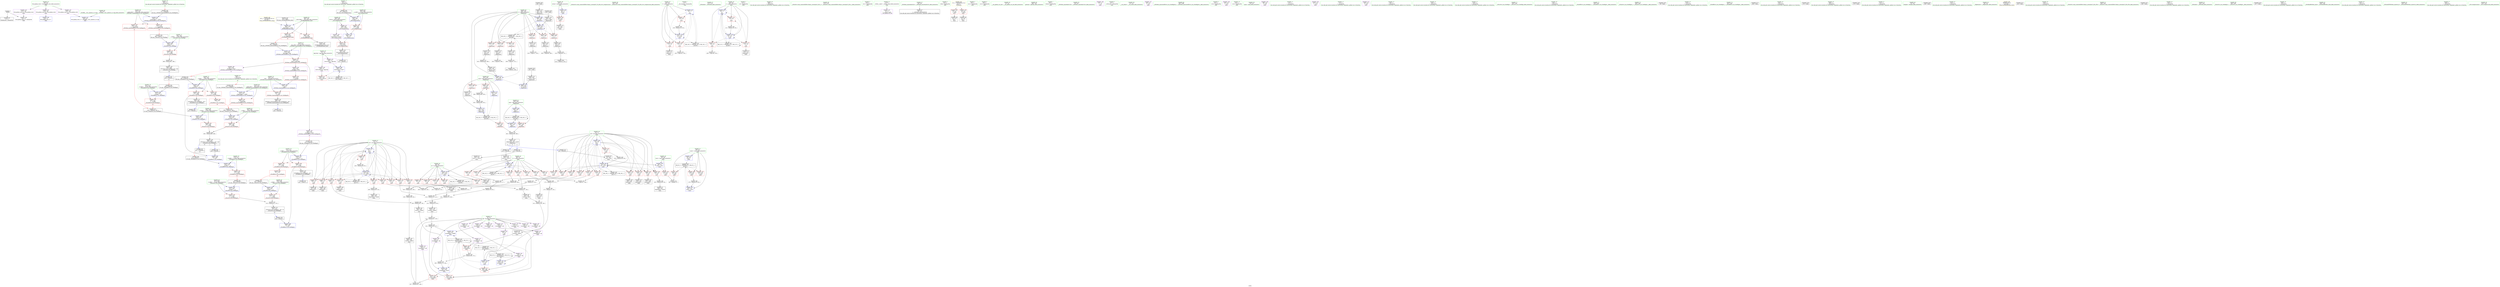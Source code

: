 digraph "SVFG" {
	label="SVFG";

	Node0x558bb0b0e2e0 [shape=record,color=grey,label="{NodeID: 0\nNullPtr}"];
	Node0x558bb0b0e2e0 -> Node0x558bb0b34970[style=solid];
	Node0x558bb0b0e2e0 -> Node0x558bb0b3fe80[style=solid];
	Node0x558bb0b7b0a0 [shape=record,color=black,label="{NodeID: 526\n432 = PHI(446, )\n}"];
	Node0x558bb0b41640 [shape=record,color=blue,label="{NodeID: 277\n395\<--392\n__n.addr\<--__n\n_ZSt12setprecisioni\n}"];
	Node0x558bb0b41640 -> Node0x558bb0b36cc0[style=dashed];
	Node0x558bb0b35390 [shape=record,color=red,label="{NodeID: 194\n194\<--70\n\<--i20\nmain\n}"];
	Node0x558bb0b35390 -> Node0x558bb0b31cc0[style=solid];
	Node0x558bb0b32340 [shape=record,color=black,label="{NodeID: 111\n55\<--282\nmain_ret\<--\nmain\n}"];
	Node0x558bb0b304c0 [shape=record,color=green,label="{NodeID: 28\n385\<--1\n\<--dummyObj\nCan only get source location for instruction, argument, global var or function.|{<s0>19}}"];
	Node0x558bb0b304c0:s0 -> Node0x558bb0b7bee0[style=solid,color=red];
	Node0x558bb0b3b760 [shape=record,color=grey,label="{NodeID: 388\n172 = Binary(170, 171, )\n}"];
	Node0x558bb0b3b760 -> Node0x558bb0b3b8e0[style=solid];
	Node0x558bb0b36a50 [shape=record,color=red,label="{NodeID: 222\n360\<--293\n\<--sign\n_Z6getnumv\n}"];
	Node0x558bb0b36a50 -> Node0x558bb0b4c5c0[style=solid];
	Node0x558bb0b38500 [shape=record,color=purple,label="{NodeID: 139\n191\<--8\narrayidx46\<--dp\nmain\n}"];
	Node0x558bb0b38500 -> Node0x558bb0b40a10[style=solid];
	Node0x558bb0b32f00 [shape=record,color=green,label="{NodeID: 56\n261\<--262\n_ZStlsIcSt11char_traitsIcEERSt13basic_ostreamIT_T0_ES6_St13_Setprecision\<--_ZStlsIcSt11char_traitsIcEERSt13basic_ostreamIT_T0_ES6_St13_Setprecision_field_insensitive\n}"];
	Node0x558bb0b4ca40 [shape=record,color=grey,label="{NodeID: 416\n103 = cmp(102, 104, )\n}"];
	Node0x558bb0b40050 [shape=record,color=blue,label="{NodeID: 250\n58\<--91\ntests\<--conv\nmain\n}"];
	Node0x558bb0b40050 -> Node0x558bb0b39ab0[style=dashed];
	Node0x558bb0b39c50 [shape=record,color=red,label="{NodeID: 167\n241\<--60\n\<--cases\nmain\n}"];
	Node0x558bb0b347a0 [shape=record,color=green,label="{NodeID: 84\n507\<--508\n__b.addr\<--__b.addr_field_insensitive\n_ZStorSt13_Ios_FmtflagsS_\n}"];
	Node0x558bb0b347a0 -> Node0x558bb0b3fbe0[style=solid];
	Node0x558bb0b347a0 -> Node0x558bb0b42340[style=solid];
	Node0x558bb0b2e300 [shape=record,color=green,label="{NodeID: 1\n7\<--1\n__dso_handle\<--dummyObj\nGlob }"];
	Node0x558bb0b7b1b0 [shape=record,color=black,label="{NodeID: 527\n437 = PHI(489, )\n|{<s0>23}}"];
	Node0x558bb0b7b1b0:s0 -> Node0x558bb0b7bc60[style=solid,color=red];
	Node0x558bb0b41710 [shape=record,color=blue,label="{NodeID: 278\n398\<--399\n_M_n\<--\n_ZSt12setprecisioni\n}"];
	Node0x558bb0b41710 -> Node0x558bb0b36d90[style=dashed];
	Node0x558bb0b35460 [shape=record,color=red,label="{NodeID: 195\n209\<--70\n\<--i20\nmain\n}"];
	Node0x558bb0b35460 -> Node0x558bb0b3b160[style=solid];
	Node0x558bb0b32410 [shape=record,color=black,label="{NodeID: 112\n298\<--295\nconv\<--call\n_Z6getnumv\n}"];
	Node0x558bb0b32410 -> Node0x558bb0b40ef0[style=solid];
	Node0x558bb0b305c0 [shape=record,color=green,label="{NodeID: 29\n386\<--1\n\<--dummyObj\nCan only get source location for instruction, argument, global var or function.|{<s0>19}}"];
	Node0x558bb0b305c0:s0 -> Node0x558bb0b7c020[style=solid,color=red];
	Node0x558bb0b3b8e0 [shape=record,color=grey,label="{NodeID: 389\n173 = Binary(172, 94, )\n}"];
	Node0x558bb0b3b8e0 -> Node0x558bb0b31980[style=solid];
	Node0x558bb0b36b20 [shape=record,color=red,label="{NodeID: 223\n383\<--380\n\<--__base.addr\n_ZSt5fixedRSt8ios_base\n|{<s0>19}}"];
	Node0x558bb0b36b20:s0 -> Node0x558bb0b7bda0[style=solid,color=red];
	Node0x558bb0b385d0 [shape=record,color=purple,label="{NodeID: 140\n196\<--8\narrayidx48\<--dp\nmain\n}"];
	Node0x558bb0b33000 [shape=record,color=green,label="{NodeID: 57\n271\<--272\n_ZNSolsEe\<--_ZNSolsEe_field_insensitive\n}"];
	Node0x558bb0b4cbc0 [shape=record,color=grey,label="{NodeID: 417\n109 = cmp(108, 104, )\n}"];
	Node0x558bb0b40120 [shape=record,color=blue,label="{NodeID: 251\n60\<--94\ncases\<--\nmain\n}"];
	Node0x558bb0b40120 -> Node0x558bb0b5d590[style=dashed];
	Node0x558bb0b39d20 [shape=record,color=red,label="{NodeID: 168\n278\<--60\n\<--cases\nmain\n}"];
	Node0x558bb0b39d20 -> Node0x558bb0b3b2e0[style=solid];
	Node0x558bb0b34870 [shape=record,color=green,label="{NodeID: 85\n28\<--515\n_GLOBAL__sub_I_Jhamra_0_0.cpp\<--_GLOBAL__sub_I_Jhamra_0_0.cpp_field_insensitive\n}"];
	Node0x558bb0b34870 -> Node0x558bb0b3fd80[style=solid];
	Node0x558bb0b2e390 [shape=record,color=green,label="{NodeID: 2\n11\<--1\n.str\<--dummyObj\nGlob }"];
	Node0x558bb0b7b320 [shape=record,color=black,label="{NodeID: 528\n295 = PHI()\n}"];
	Node0x558bb0b7b320 -> Node0x558bb0b32410[style=solid];
	Node0x558bb0b417e0 [shape=record,color=blue,label="{NodeID: 279\n412\<--409\nthis.addr\<--this\n_ZNSt8ios_base4setfESt13_Ios_FmtflagsS0_\n}"];
	Node0x558bb0b417e0 -> Node0x558bb0b36e60[style=dashed];
	Node0x558bb0b35530 [shape=record,color=red,label="{NodeID: 196\n218\<--70\n\<--i20\nmain\n}"];
	Node0x558bb0b35530 -> Node0x558bb0b32000[style=solid];
	Node0x558bb0b324e0 [shape=record,color=black,label="{NodeID: 113\n304\<--303\nconv1\<--\n_Z6getnumv\n}"];
	Node0x558bb0b324e0 -> Node0x558bb0b4cd40[style=solid];
	Node0x558bb0b306c0 [shape=record,color=green,label="{NodeID: 30\n469\<--1\n\<--dummyObj\nCan only get source location for instruction, argument, global var or function.}"];
	Node0x558bb0b3ba60 [shape=record,color=grey,label="{NodeID: 390\n204 = Binary(202, 203, )\n}"];
	Node0x558bb0b3ba60 -> Node0x558bb0b3bee0[style=solid];
	Node0x558bb0b36bf0 [shape=record,color=red,label="{NodeID: 224\n389\<--380\n\<--__base.addr\n_ZSt5fixedRSt8ios_base\n}"];
	Node0x558bb0b36bf0 -> Node0x558bb0b378d0[style=solid];
	Node0x558bb0b386a0 [shape=record,color=purple,label="{NodeID: 141\n200\<--8\narrayidx51\<--dp\nmain\n}"];
	Node0x558bb0b386a0 -> Node0x558bb0b35fc0[style=solid];
	Node0x558bb0b33100 [shape=record,color=green,label="{NodeID: 58\n275\<--276\n_ZStlsISt11char_traitsIcEERSt13basic_ostreamIcT_ES5_c\<--_ZStlsISt11char_traitsIcEERSt13basic_ostreamIcT_ES5_c_field_insensitive\n}"];
	Node0x558bb0b4cd40 [shape=record,color=grey,label="{NodeID: 418\n305 = cmp(304, 306, )\n}"];
	Node0x558bb0b401f0 [shape=record,color=blue,label="{NodeID: 252\n62\<--77\ni\<--\nmain\n}"];
	Node0x558bb0b401f0 -> Node0x558bb0b39df0[style=dashed];
	Node0x558bb0b401f0 -> Node0x558bb0b39ec0[style=dashed];
	Node0x558bb0b401f0 -> Node0x558bb0b39f90[style=dashed];
	Node0x558bb0b401f0 -> Node0x558bb0b40530[style=dashed];
	Node0x558bb0b401f0 -> Node0x558bb0b5e2a0[style=dashed];
	Node0x558bb0b39df0 [shape=record,color=red,label="{NodeID: 169\n102\<--62\n\<--i\nmain\n}"];
	Node0x558bb0b39df0 -> Node0x558bb0b4ca40[style=solid];
	Node0x558bb0b34970 [shape=record,color=black,label="{NodeID: 86\n2\<--3\ndummyVal\<--dummyVal\n}"];
	Node0x558bb0b2e640 [shape=record,color=green,label="{NodeID: 3\n13\<--1\n.str.1\<--dummyObj\nGlob }"];
	Node0x558bb0b7b3f0 [shape=record,color=black,label="{NodeID: 529\n325 = PHI()\n}"];
	Node0x558bb0b7b3f0 -> Node0x558bb0b37250[style=solid];
	Node0x558bb0b62990 [shape=record,color=black,label="{NodeID: 446\nMR_30V_3 = PHI(MR_30V_5, MR_30V_2, )\npts\{294 \}\n}"];
	Node0x558bb0b62990 -> Node0x558bb0b36a50[style=dashed];
	Node0x558bb0b62990 -> Node0x558bb0b41090[style=dashed];
	Node0x558bb0b62990 -> Node0x558bb0b62990[style=dashed];
	Node0x558bb0b418b0 [shape=record,color=blue,label="{NodeID: 280\n414\<--410\n__fmtfl.addr\<--__fmtfl\n_ZNSt8ios_base4setfESt13_Ios_FmtflagsS0_\n}"];
	Node0x558bb0b418b0 -> Node0x558bb0b36f30[style=dashed];
	Node0x558bb0b35600 [shape=record,color=red,label="{NodeID: 197\n233\<--70\n\<--i20\nmain\n}"];
	Node0x558bb0b35600 -> Node0x558bb0b3c960[style=solid];
	Node0x558bb0b325b0 [shape=record,color=black,label="{NodeID: 114\n309\<--308\nconv2\<--\n_Z6getnumv\n}"];
	Node0x558bb0b325b0 -> Node0x558bb0b4d040[style=solid];
	Node0x558bb0b307c0 [shape=record,color=green,label="{NodeID: 31\n4\<--6\n_ZStL8__ioinit\<--_ZStL8__ioinit_field_insensitive\nGlob }"];
	Node0x558bb0b307c0 -> Node0x558bb0b37f50[style=solid];
	Node0x558bb0b3bbe0 [shape=record,color=grey,label="{NodeID: 391\n207 = Binary(201, 206, )\n}"];
	Node0x558bb0b3bbe0 -> Node0x558bb0b4c740[style=solid];
	Node0x558bb0b36cc0 [shape=record,color=red,label="{NodeID: 225\n399\<--395\n\<--__n.addr\n_ZSt12setprecisioni\n}"];
	Node0x558bb0b36cc0 -> Node0x558bb0b41710[style=solid];
	Node0x558bb0b38770 [shape=record,color=purple,label="{NodeID: 142\n220\<--8\narrayidx63\<--dp\nmain\n}"];
	Node0x558bb0b33200 [shape=record,color=green,label="{NodeID: 59\n289\<--290\nc\<--c_field_insensitive\n_Z6getnumv\n}"];
	Node0x558bb0b33200 -> Node0x558bb0b36300[style=solid];
	Node0x558bb0b33200 -> Node0x558bb0b363d0[style=solid];
	Node0x558bb0b33200 -> Node0x558bb0b364a0[style=solid];
	Node0x558bb0b33200 -> Node0x558bb0b36570[style=solid];
	Node0x558bb0b33200 -> Node0x558bb0b36640[style=solid];
	Node0x558bb0b33200 -> Node0x558bb0b36710[style=solid];
	Node0x558bb0b33200 -> Node0x558bb0b367e0[style=solid];
	Node0x558bb0b33200 -> Node0x558bb0b40ef0[style=solid];
	Node0x558bb0b33200 -> Node0x558bb0b41160[style=solid];
	Node0x558bb0b33200 -> Node0x558bb0b41300[style=solid];
	Node0x558bb0b33200 -> Node0x558bb0b414a0[style=solid];
	Node0x558bb0b4cec0 [shape=record,color=grey,label="{NodeID: 419\n318 = cmp(317, 319, )\n}"];
	Node0x558bb0b402c0 [shape=record,color=blue,label="{NodeID: 253\n64\<--77\nj\<--\nmain\n}"];
	Node0x558bb0b402c0 -> Node0x558bb0b3a060[style=dashed];
	Node0x558bb0b402c0 -> Node0x558bb0b3a130[style=dashed];
	Node0x558bb0b402c0 -> Node0x558bb0b3a200[style=dashed];
	Node0x558bb0b402c0 -> Node0x558bb0b402c0[style=dashed];
	Node0x558bb0b402c0 -> Node0x558bb0b40460[style=dashed];
	Node0x558bb0b402c0 -> Node0x558bb0b5e390[style=dashed];
	Node0x558bb0b39ec0 [shape=record,color=red,label="{NodeID: 170\n111\<--62\n\<--i\nmain\n}"];
	Node0x558bb0b39ec0 -> Node0x558bb0b34de0[style=solid];
	Node0x558bb0b34a70 [shape=record,color=black,label="{NodeID: 87\n39\<--40\n\<--_ZNSt8ios_base4InitD1Ev\nCan only get source location for instruction, argument, global var or function.}"];
	Node0x558bb0b2e6d0 [shape=record,color=green,label="{NodeID: 4\n15\<--1\nstdin\<--dummyObj\nGlob }"];
	Node0x558bb0b7b4c0 [shape=record,color=black,label="{NodeID: 530\n355 = PHI()\n}"];
	Node0x558bb0b7b4c0 -> Node0x558bb0b37730[style=solid];
	Node0x558bb0b41980 [shape=record,color=blue,label="{NodeID: 281\n416\<--411\n__mask.addr\<--__mask\n_ZNSt8ios_base4setfESt13_Ios_FmtflagsS0_\n}"];
	Node0x558bb0b41980 -> Node0x558bb0b37000[style=dashed];
	Node0x558bb0b41980 -> Node0x558bb0b370d0[style=dashed];
	Node0x558bb0b356d0 [shape=record,color=red,label="{NodeID: 198\n153\<--72\n\<--j24\nmain\n}"];
	Node0x558bb0b356d0 -> Node0x558bb0b4d340[style=solid];
	Node0x558bb0b32680 [shape=record,color=black,label="{NodeID: 115\n317\<--316\nconv4\<--\n_Z6getnumv\n}"];
	Node0x558bb0b32680 -> Node0x558bb0b4cec0[style=solid];
	Node0x558bb0b308c0 [shape=record,color=green,label="{NodeID: 32\n8\<--10\ndp\<--dp_field_insensitive\nGlob }"];
	Node0x558bb0b308c0 -> Node0x558bb0b38020[style=solid];
	Node0x558bb0b308c0 -> Node0x558bb0b380f0[style=solid];
	Node0x558bb0b308c0 -> Node0x558bb0b381c0[style=solid];
	Node0x558bb0b308c0 -> Node0x558bb0b38290[style=solid];
	Node0x558bb0b308c0 -> Node0x558bb0b38360[style=solid];
	Node0x558bb0b308c0 -> Node0x558bb0b38430[style=solid];
	Node0x558bb0b308c0 -> Node0x558bb0b38500[style=solid];
	Node0x558bb0b308c0 -> Node0x558bb0b385d0[style=solid];
	Node0x558bb0b308c0 -> Node0x558bb0b386a0[style=solid];
	Node0x558bb0b308c0 -> Node0x558bb0b38770[style=solid];
	Node0x558bb0b308c0 -> Node0x558bb0b38840[style=solid];
	Node0x558bb0b308c0 -> Node0x558bb0b38910[style=solid];
	Node0x558bb0b308c0 -> Node0x558bb0b389e0[style=solid];
	Node0x558bb0b3bd60 [shape=record,color=grey,label="{NodeID: 392\n513 = Binary(511, 512, )\n}"];
	Node0x558bb0b3bd60 -> Node0x558bb0b37e80[style=solid];
	Node0x558bb0b36d90 [shape=record,color=red,label="{NodeID: 226\n402\<--401\n\<--coerce.dive\n_ZSt12setprecisioni\n}"];
	Node0x558bb0b36d90 -> Node0x558bb0b379a0[style=solid];
	Node0x558bb0b38840 [shape=record,color=purple,label="{NodeID: 143\n223\<--8\narrayidx65\<--dp\nmain\n}"];
	Node0x558bb0b38840 -> Node0x558bb0b36090[style=solid];
	Node0x558bb0b38840 -> Node0x558bb0b40ae0[style=solid];
	Node0x558bb0b332d0 [shape=record,color=green,label="{NodeID: 60\n291\<--292\nnum\<--num_field_insensitive\n_Z6getnumv\n}"];
	Node0x558bb0b332d0 -> Node0x558bb0b368b0[style=solid];
	Node0x558bb0b332d0 -> Node0x558bb0b36980[style=solid];
	Node0x558bb0b332d0 -> Node0x558bb0b41230[style=solid];
	Node0x558bb0b332d0 -> Node0x558bb0b413d0[style=solid];
	Node0x558bb0b4d040 [shape=record,color=grey,label="{NodeID: 420\n310 = cmp(309, 311, )\n}"];
	Node0x558bb0b4d040 -> Node0x558bb0b47010[style=solid];
	Node0x558bb0b40390 [shape=record,color=blue,label="{NodeID: 254\n116\<--118\narrayidx10\<--\nmain\n}"];
	Node0x558bb0b40390 -> Node0x558bb0b40390[style=dashed];
	Node0x558bb0b40390 -> Node0x558bb0b63d90[style=dashed];
	Node0x558bb0b39f90 [shape=record,color=red,label="{NodeID: 171\n125\<--62\n\<--i\nmain\n}"];
	Node0x558bb0b39f90 -> Node0x558bb0b3c7e0[style=solid];
	Node0x558bb0b34b70 [shape=record,color=black,label="{NodeID: 88\n81\<--78\ncall\<--\nmain\n}"];
	Node0x558bb0b2e760 [shape=record,color=green,label="{NodeID: 5\n16\<--1\n.str.2\<--dummyObj\nGlob }"];
	Node0x558bb0b7b590 [shape=record,color=black,label="{NodeID: 531\n384 = PHI(408, )\n}"];
	Node0x558bb0b41a50 [shape=record,color=blue,label="{NodeID: 282\n418\<--425\n__old\<--\n_ZNSt8ios_base4setfESt13_Ios_FmtflagsS0_\n}"];
	Node0x558bb0b41a50 -> Node0x558bb0b3f0c0[style=dashed];
	Node0x558bb0b357a0 [shape=record,color=red,label="{NodeID: 199\n159\<--72\n\<--j24\nmain\n}"];
	Node0x558bb0b357a0 -> Node0x558bb0b4d4c0[style=solid];
	Node0x558bb0b37250 [shape=record,color=black,label="{NodeID: 116\n326\<--325\nconv7\<--call6\n_Z6getnumv\n}"];
	Node0x558bb0b37250 -> Node0x558bb0b41160[style=solid];
	Node0x558bb0b309c0 [shape=record,color=green,label="{NodeID: 33\n26\<--30\nllvm.global_ctors\<--llvm.global_ctors_field_insensitive\nGlob }"];
	Node0x558bb0b309c0 -> Node0x558bb0b38f90[style=solid];
	Node0x558bb0b309c0 -> Node0x558bb0b39090[style=solid];
	Node0x558bb0b309c0 -> Node0x558bb0b39190[style=solid];
	Node0x558bb0b3bee0 [shape=record,color=grey,label="{NodeID: 393\n205 = Binary(204, 94, )\n}"];
	Node0x558bb0b3bee0 -> Node0x558bb0b31e60[style=solid];
	Node0x558bb0b36e60 [shape=record,color=red,label="{NodeID: 227\n423\<--412\nthis1\<--this.addr\n_ZNSt8ios_base4setfESt13_Ios_FmtflagsS0_\n}"];
	Node0x558bb0b36e60 -> Node0x558bb0b395d0[style=solid];
	Node0x558bb0b36e60 -> Node0x558bb0b396a0[style=solid];
	Node0x558bb0b36e60 -> Node0x558bb0b39770[style=solid];
	Node0x558bb0b38910 [shape=record,color=purple,label="{NodeID: 144\n265\<--8\narrayidx81\<--dp\nmain\n}"];
	Node0x558bb0b333a0 [shape=record,color=green,label="{NodeID: 61\n293\<--294\nsign\<--sign_field_insensitive\n_Z6getnumv\n}"];
	Node0x558bb0b333a0 -> Node0x558bb0b36a50[style=solid];
	Node0x558bb0b333a0 -> Node0x558bb0b40fc0[style=solid];
	Node0x558bb0b333a0 -> Node0x558bb0b41090[style=solid];
	Node0x558bb0b4d1c0 [shape=record,color=grey,label="{NodeID: 421\n338 = cmp(337, 311, )\n}"];
	Node0x558bb0b4d1c0 -> Node0x558bb06aedb0[style=solid];
	Node0x558bb0b40460 [shape=record,color=blue,label="{NodeID: 255\n64\<--121\nj\<--inc\nmain\n}"];
	Node0x558bb0b40460 -> Node0x558bb0b3a060[style=dashed];
	Node0x558bb0b40460 -> Node0x558bb0b3a130[style=dashed];
	Node0x558bb0b40460 -> Node0x558bb0b3a200[style=dashed];
	Node0x558bb0b40460 -> Node0x558bb0b402c0[style=dashed];
	Node0x558bb0b40460 -> Node0x558bb0b40460[style=dashed];
	Node0x558bb0b40460 -> Node0x558bb0b5e390[style=dashed];
	Node0x558bb0b3a060 [shape=record,color=red,label="{NodeID: 172\n108\<--64\n\<--j\nmain\n}"];
	Node0x558bb0b3a060 -> Node0x558bb0b4cbc0[style=solid];
	Node0x558bb0b34c40 [shape=record,color=black,label="{NodeID: 89\n87\<--84\ncall1\<--\nmain\n}"];
	Node0x558bb0b2e7f0 [shape=record,color=green,label="{NodeID: 6\n18\<--1\n.str.3\<--dummyObj\nGlob }"];
	Node0x558bb0b7b6d0 [shape=record,color=black,label="{NodeID: 532\n441 = PHI(471, )\n}"];
	Node0x558bb0b41b20 [shape=record,color=blue,label="{NodeID: 283\n449\<--447\n__a.addr\<--__a\n_ZStaNRSt13_Ios_FmtflagsS_\n}"];
	Node0x558bb0b41b20 -> Node0x558bb0b3f220[style=dashed];
	Node0x558bb0b41b20 -> Node0x558bb0b3f2f0[style=dashed];
	Node0x558bb0b35870 [shape=record,color=red,label="{NodeID: 200\n166\<--72\n\<--j24\nmain\n}"];
	Node0x558bb0b35870 -> Node0x558bb0b318b0[style=solid];
	Node0x558bb0b37320 [shape=record,color=black,label="{NodeID: 117\n333\<--332\nconv9\<--\n_Z6getnumv\n}"];
	Node0x558bb0b37320 -> Node0x558bb0b4d640[style=solid];
	Node0x558bb0b30ac0 [shape=record,color=green,label="{NodeID: 34\n31\<--32\n__cxx_global_var_init\<--__cxx_global_var_init_field_insensitive\n}"];
	Node0x558bb0b3c060 [shape=record,color=grey,label="{NodeID: 394\n198 = Binary(197, 94, )\n}"];
	Node0x558bb0b3c060 -> Node0x558bb0b31d90[style=solid];
	Node0x558bb0b36f30 [shape=record,color=red,label="{NodeID: 228\n435\<--414\n\<--__fmtfl.addr\n_ZNSt8ios_base4setfESt13_Ios_FmtflagsS0_\n|{<s0>22}}"];
	Node0x558bb0b36f30:s0 -> Node0x558bb0b7c8a0[style=solid,color=red];
	Node0x558bb0b389e0 [shape=record,color=purple,label="{NodeID: 145\n268\<--8\narrayidx83\<--dp\nmain\n}"];
	Node0x558bb0b389e0 -> Node0x558bb0b36230[style=solid];
	Node0x558bb0b33470 [shape=record,color=green,label="{NodeID: 62\n296\<--297\ngetchar\<--getchar_field_insensitive\n}"];
	Node0x558bb0b4d340 [shape=record,color=grey,label="{NodeID: 422\n155 = cmp(153, 154, )\n}"];
	Node0x558bb0b40530 [shape=record,color=blue,label="{NodeID: 256\n62\<--126\ni\<--inc12\nmain\n}"];
	Node0x558bb0b40530 -> Node0x558bb0b39df0[style=dashed];
	Node0x558bb0b40530 -> Node0x558bb0b39ec0[style=dashed];
	Node0x558bb0b40530 -> Node0x558bb0b39f90[style=dashed];
	Node0x558bb0b40530 -> Node0x558bb0b40530[style=dashed];
	Node0x558bb0b40530 -> Node0x558bb0b5e2a0[style=dashed];
	Node0x558bb0b3a130 [shape=record,color=red,label="{NodeID: 173\n114\<--64\n\<--j\nmain\n}"];
	Node0x558bb0b3a130 -> Node0x558bb0b34eb0[style=solid];
	Node0x558bb0b34d10 [shape=record,color=black,label="{NodeID: 90\n91\<--88\nconv\<--call2\nmain\n}"];
	Node0x558bb0b34d10 -> Node0x558bb0b40050[style=solid];
	Node0x558bb0b2f030 [shape=record,color=green,label="{NodeID: 7\n20\<--1\nstdout\<--dummyObj\nGlob }"];
	Node0x558bb0b7b810 [shape=record,color=black,label="{NodeID: 533\n458 = PHI(489, )\n}"];
	Node0x558bb0b7b810 -> Node0x558bb0b41cc0[style=solid];
	Node0x558bb0b63d90 [shape=record,color=black,label="{NodeID: 450\nMR_22V_3 = PHI(MR_22V_4, MR_22V_2, )\npts\{100000 \}\n}"];
	Node0x558bb0b63d90 -> Node0x558bb0b40390[style=dashed];
	Node0x558bb0b63d90 -> Node0x558bb0b407a0[style=dashed];
	Node0x558bb0b63d90 -> Node0x558bb0b63d90[style=dashed];
	Node0x558bb0b41bf0 [shape=record,color=blue,label="{NodeID: 284\n451\<--448\n__b.addr\<--__b\n_ZStaNRSt13_Ios_FmtflagsS_\n}"];
	Node0x558bb0b41bf0 -> Node0x558bb0b3f3c0[style=dashed];
	Node0x558bb0b35940 [shape=record,color=red,label="{NodeID: 201\n182\<--72\n\<--j24\nmain\n}"];
	Node0x558bb0b35940 -> Node0x558bb0b3c660[style=solid];
	Node0x558bb0b373f0 [shape=record,color=black,label="{NodeID: 118\n337\<--336\nconv11\<--\n_Z6getnumv\n}"];
	Node0x558bb0b373f0 -> Node0x558bb0b4d1c0[style=solid];
	Node0x558bb0b30bc0 [shape=record,color=green,label="{NodeID: 35\n35\<--36\n_ZNSt8ios_base4InitC1Ev\<--_ZNSt8ios_base4InitC1Ev_field_insensitive\n}"];
	Node0x558bb0b3c1e0 [shape=record,color=grey,label="{NodeID: 395\n178 = Binary(176, 177, )\n}"];
	Node0x558bb0b3c1e0 -> Node0x558bb0b3c360[style=solid];
	Node0x558bb0b37000 [shape=record,color=red,label="{NodeID: 229\n427\<--416\n\<--__mask.addr\n_ZNSt8ios_base4setfESt13_Ios_FmtflagsS0_\n|{<s0>20}}"];
	Node0x558bb0b37000:s0 -> Node0x558bb0b7cc30[style=solid,color=red];
	Node0x558bb0b38ab0 [shape=record,color=purple,label="{NodeID: 146\n79\<--11\n\<--.str\nmain\n}"];
	Node0x558bb0b33570 [shape=record,color=green,label="{NodeID: 63\n380\<--381\n__base.addr\<--__base.addr_field_insensitive\n_ZSt5fixedRSt8ios_base\n}"];
	Node0x558bb0b33570 -> Node0x558bb0b36b20[style=solid];
	Node0x558bb0b33570 -> Node0x558bb0b36bf0[style=solid];
	Node0x558bb0b33570 -> Node0x558bb0b41570[style=solid];
	Node0x558bb0b4d4c0 [shape=record,color=grey,label="{NodeID: 423\n160 = cmp(158, 159, )\n}"];
	Node0x558bb0b40600 [shape=record,color=blue,label="{NodeID: 257\n66\<--130\nn\<--conv15\nmain\n}"];
	Node0x558bb0b40600 -> Node0x558bb0b3a2d0[style=dashed];
	Node0x558bb0b40600 -> Node0x558bb0b3a3a0[style=dashed];
	Node0x558bb0b40600 -> Node0x558bb0b3a470[style=dashed];
	Node0x558bb0b40600 -> Node0x558bb0b3a540[style=dashed];
	Node0x558bb0b40600 -> Node0x558bb0b3a610[style=dashed];
	Node0x558bb0b40600 -> Node0x558bb0b3a6e0[style=dashed];
	Node0x558bb0b40600 -> Node0x558bb0b3a7b0[style=dashed];
	Node0x558bb0b40600 -> Node0x558bb0b5e890[style=dashed];
	Node0x558bb0b3a200 [shape=record,color=red,label="{NodeID: 174\n120\<--64\n\<--j\nmain\n}"];
	Node0x558bb0b3a200 -> Node0x558bb0b4b9c0[style=solid];
	Node0x558bb0b34de0 [shape=record,color=black,label="{NodeID: 91\n112\<--111\nidxprom\<--\nmain\n}"];
	Node0x558bb0b2f0c0 [shape=record,color=green,label="{NodeID: 8\n21\<--1\n_ZSt4cout\<--dummyObj\nGlob }"];
	Node0x558bb0b7b9e0 [shape=record,color=black,label="{NodeID: 534\n483 = PHI(502, )\n}"];
	Node0x558bb0b7b9e0 -> Node0x558bb0b42000[style=solid];
	Node0x558bb0b41cc0 [shape=record,color=blue,label="{NodeID: 285\n459\<--458\n\<--call\n_ZStaNRSt13_Ios_FmtflagsS_\n}"];
	Node0x558bb0b35a10 [shape=record,color=red,label="{NodeID: 202\n189\<--72\n\<--j24\nmain\n}"];
	Node0x558bb0b35a10 -> Node0x558bb0b31bf0[style=solid];
	Node0x558bb0b374c0 [shape=record,color=black,label="{NodeID: 119\n344\<--343\nconv14\<--\n_Z6getnumv\n}"];
	Node0x558bb0b374c0 -> Node0x558bb0b4c2c0[style=solid];
	Node0x558bb0b30cc0 [shape=record,color=green,label="{NodeID: 36\n41\<--42\n__cxa_atexit\<--__cxa_atexit_field_insensitive\n}"];
	Node0x558bb0b3c360 [shape=record,color=grey,label="{NodeID: 396\n179 = Binary(178, 94, )\n}"];
	Node0x558bb0b3c360 -> Node0x558bb0b3c4e0[style=solid];
	Node0x558bb0b370d0 [shape=record,color=red,label="{NodeID: 230\n436\<--416\n\<--__mask.addr\n_ZNSt8ios_base4setfESt13_Ios_FmtflagsS0_\n|{<s0>22}}"];
	Node0x558bb0b370d0:s0 -> Node0x558bb0b7cab0[style=solid,color=red];
	Node0x558bb0b38b80 [shape=record,color=purple,label="{NodeID: 147\n80\<--13\n\<--.str.1\nmain\n}"];
	Node0x558bb0b33640 [shape=record,color=green,label="{NodeID: 64\n387\<--388\n_ZNSt8ios_base4setfESt13_Ios_FmtflagsS0_\<--_ZNSt8ios_base4setfESt13_Ios_FmtflagsS0__field_insensitive\n}"];
	Node0x558bb0b4d640 [shape=record,color=grey,label="{NodeID: 424\n334 = cmp(333, 306, )\n}"];
	Node0x558bb0b406d0 [shape=record,color=blue,label="{NodeID: 258\n68\<--133\nm\<--conv17\nmain\n}"];
	Node0x558bb0b406d0 -> Node0x558bb0b3a880[style=dashed];
	Node0x558bb0b406d0 -> Node0x558bb0b3a950[style=dashed];
	Node0x558bb0b406d0 -> Node0x558bb0b3aa20[style=dashed];
	Node0x558bb0b406d0 -> Node0x558bb0b3aaf0[style=dashed];
	Node0x558bb0b406d0 -> Node0x558bb0b3abc0[style=dashed];
	Node0x558bb0b406d0 -> Node0x558bb0b5ed90[style=dashed];
	Node0x558bb0b3a2d0 [shape=record,color=red,label="{NodeID: 175\n135\<--66\n\<--n\nmain\n}"];
	Node0x558bb0b3a2d0 -> Node0x558bb0b35120[style=solid];
	Node0x558bb0b34eb0 [shape=record,color=black,label="{NodeID: 92\n115\<--114\nidxprom9\<--\nmain\n}"];
	Node0x558bb0b2f1c0 [shape=record,color=green,label="{NodeID: 9\n22\<--1\n.str.4\<--dummyObj\nGlob }"];
	Node0x558bb0b7bb20 [shape=record,color=black,label="{NodeID: 535\n472 = PHI(440, )\n0th arg _ZStoRRSt13_Ios_FmtflagsS_ }"];
	Node0x558bb0b7bb20 -> Node0x558bb0b41e60[style=solid];
	Node0x558bb0b41d90 [shape=record,color=blue,label="{NodeID: 286\n464\<--463\n__a.addr\<--__a\n_ZStcoSt13_Ios_Fmtflags\n}"];
	Node0x558bb0b41d90 -> Node0x558bb0b3f560[style=dashed];
	Node0x558bb0b35ae0 [shape=record,color=red,label="{NodeID: 203\n197\<--72\n\<--j24\nmain\n}"];
	Node0x558bb0b35ae0 -> Node0x558bb0b3c060[style=solid];
	Node0x558bb0b37590 [shape=record,color=black,label="{NodeID: 120\n346\<--345\nconv15\<--sub\n_Z6getnumv\n}"];
	Node0x558bb0b37590 -> Node0x558bb0b41300[style=solid];
	Node0x558bb0b30dc0 [shape=record,color=green,label="{NodeID: 37\n40\<--46\n_ZNSt8ios_base4InitD1Ev\<--_ZNSt8ios_base4InitD1Ev_field_insensitive\n}"];
	Node0x558bb0b30dc0 -> Node0x558bb0b34a70[style=solid];
	Node0x558bb0b3c4e0 [shape=record,color=grey,label="{NodeID: 397\n181 = Binary(179, 180, )\n}"];
	Node0x558bb0b3c4e0 -> Node0x558bb0b3c660[style=solid];
	Node0x558bb0b3f0c0 [shape=record,color=red,label="{NodeID: 231\n444\<--418\n\<--__old\n_ZNSt8ios_base4setfESt13_Ios_FmtflagsS0_\n}"];
	Node0x558bb0b3f0c0 -> Node0x558bb0b37a70[style=solid];
	Node0x558bb0b38c50 [shape=record,color=purple,label="{NodeID: 148\n85\<--16\n\<--.str.2\nmain\n}"];
	Node0x558bb0b33740 [shape=record,color=green,label="{NodeID: 65\n393\<--394\nretval\<--retval_field_insensitive\n_ZSt12setprecisioni\n}"];
	Node0x558bb0b33740 -> Node0x558bb0b39430[style=solid];
	Node0x558bb0b33740 -> Node0x558bb0b39500[style=solid];
	Node0x558bb0b4d7c0 [shape=record,color=grey,label="{NodeID: 425\n149 = cmp(147, 148, )\n}"];
	Node0x558bb0b407a0 [shape=record,color=blue,label="{NodeID: 259\n142\<--141\n\<--div\nmain\n}"];
	Node0x558bb0b407a0 -> Node0x558bb0b36230[style=dashed];
	Node0x558bb0b407a0 -> Node0x558bb0b5fc90[style=dashed];
	Node0x558bb0b407a0 -> Node0x558bb0b60b90[style=dashed];
	Node0x558bb0b3a3a0 [shape=record,color=red,label="{NodeID: 176\n137\<--66\n\<--n\nmain\n}"];
	Node0x558bb0b3a3a0 -> Node0x558bb0b3cf60[style=solid];
	Node0x558bb0b34f80 [shape=record,color=black,label="{NodeID: 93\n130\<--129\nconv15\<--call14\nmain\n}"];
	Node0x558bb0b34f80 -> Node0x558bb0b40600[style=solid];
	Node0x558bb0b2f2c0 [shape=record,color=green,label="{NodeID: 10\n24\<--1\n.str.5\<--dummyObj\nGlob }"];
	Node0x558bb0b7bc60 [shape=record,color=black,label="{NodeID: 536\n473 = PHI(437, )\n1st arg _ZStoRRSt13_Ios_FmtflagsS_ }"];
	Node0x558bb0b7bc60 -> Node0x558bb0b41f30[style=solid];
	Node0x558bb0b41e60 [shape=record,color=blue,label="{NodeID: 287\n474\<--472\n__a.addr\<--__a\n_ZStoRRSt13_Ios_FmtflagsS_\n}"];
	Node0x558bb0b41e60 -> Node0x558bb0b3f630[style=dashed];
	Node0x558bb0b41e60 -> Node0x558bb0b3f700[style=dashed];
	Node0x558bb0b35bb0 [shape=record,color=red,label="{NodeID: 204\n203\<--72\n\<--j24\nmain\n}"];
	Node0x558bb0b35bb0 -> Node0x558bb0b3ba60[style=solid];
	Node0x558bb0b37660 [shape=record,color=black,label="{NodeID: 121\n352\<--351\nconv16\<--\n_Z6getnumv\n}"];
	Node0x558bb0b37660 -> Node0x558bb0b4bfc0[style=solid];
	Node0x558bb0b30ec0 [shape=record,color=green,label="{NodeID: 38\n53\<--54\nmain\<--main_field_insensitive\n}"];
	Node0x558bb0b3c660 [shape=record,color=grey,label="{NodeID: 398\n183 = Binary(181, 182, )\n}"];
	Node0x558bb0b3c660 -> Node0x558bb0b31a50[style=solid];
	Node0x558bb0b3f150 [shape=record,color=red,label="{NodeID: 232\n425\<--424\n\<--_M_flags\n_ZNSt8ios_base4setfESt13_Ios_FmtflagsS0_\n}"];
	Node0x558bb0b3f150 -> Node0x558bb0b41a50[style=solid];
	Node0x558bb0b38d20 [shape=record,color=purple,label="{NodeID: 149\n86\<--18\n\<--.str.3\nmain\n}"];
	Node0x558bb0b33810 [shape=record,color=green,label="{NodeID: 66\n395\<--396\n__n.addr\<--__n.addr_field_insensitive\n_ZSt12setprecisioni\n}"];
	Node0x558bb0b33810 -> Node0x558bb0b36cc0[style=solid];
	Node0x558bb0b33810 -> Node0x558bb0b41640[style=solid];
	Node0x558bb0b40870 [shape=record,color=blue,label="{NodeID: 260\n70\<--145\ni20\<--\nmain\n}"];
	Node0x558bb0b40870 -> Node0x558bb0b3ac90[style=dashed];
	Node0x558bb0b40870 -> Node0x558bb0b3ad60[style=dashed];
	Node0x558bb0b40870 -> Node0x558bb0b3ae30[style=dashed];
	Node0x558bb0b40870 -> Node0x558bb0b3af00[style=dashed];
	Node0x558bb0b40870 -> Node0x558bb0b3afd0[style=dashed];
	Node0x558bb0b40870 -> Node0x558bb0b351f0[style=dashed];
	Node0x558bb0b40870 -> Node0x558bb0b352c0[style=dashed];
	Node0x558bb0b40870 -> Node0x558bb0b35390[style=dashed];
	Node0x558bb0b40870 -> Node0x558bb0b35460[style=dashed];
	Node0x558bb0b40870 -> Node0x558bb0b35530[style=dashed];
	Node0x558bb0b40870 -> Node0x558bb0b35600[style=dashed];
	Node0x558bb0b40870 -> Node0x558bb0b40c80[style=dashed];
	Node0x558bb0b40870 -> Node0x558bb0b5f290[style=dashed];
	Node0x558bb0b3a470 [shape=record,color=red,label="{NodeID: 177\n148\<--66\n\<--n\nmain\n}"];
	Node0x558bb0b3a470 -> Node0x558bb0b4d7c0[style=solid];
	Node0x558bb0b35050 [shape=record,color=black,label="{NodeID: 94\n133\<--132\nconv17\<--call16\nmain\n}"];
	Node0x558bb0b35050 -> Node0x558bb0b406d0[style=solid];
	Node0x558bb0b2f3c0 [shape=record,color=green,label="{NodeID: 11\n27\<--1\n\<--dummyObj\nCan only get source location for instruction, argument, global var or function.}"];
	Node0x558bb0b7bda0 [shape=record,color=black,label="{NodeID: 537\n409 = PHI(383, )\n0th arg _ZNSt8ios_base4setfESt13_Ios_FmtflagsS0_ }"];
	Node0x558bb0b7bda0 -> Node0x558bb0b417e0[style=solid];
	Node0x558bb0b41f30 [shape=record,color=blue,label="{NodeID: 288\n476\<--473\n__b.addr\<--__b\n_ZStoRRSt13_Ios_FmtflagsS_\n}"];
	Node0x558bb0b41f30 -> Node0x558bb0b3f7d0[style=dashed];
	Node0x558bb0b35c80 [shape=record,color=red,label="{NodeID: 205\n213\<--72\n\<--j24\nmain\n}"];
	Node0x558bb0b35c80 -> Node0x558bb0b475b0[style=solid];
	Node0x558bb0b37730 [shape=record,color=black,label="{NodeID: 122\n356\<--355\nconv18\<--call17\n_Z6getnumv\n}"];
	Node0x558bb0b37730 -> Node0x558bb0b414a0[style=solid];
	Node0x558bb0b30fc0 [shape=record,color=green,label="{NodeID: 39\n56\<--57\nretval\<--retval_field_insensitive\nmain\n}"];
	Node0x558bb0b30fc0 -> Node0x558bb0b399e0[style=solid];
	Node0x558bb0b30fc0 -> Node0x558bb0b3ff80[style=solid];
	Node0x558bb0b3c7e0 [shape=record,color=grey,label="{NodeID: 399\n126 = Binary(125, 94, )\n}"];
	Node0x558bb0b3c7e0 -> Node0x558bb0b40530[style=solid];
	Node0x558bb0b3f220 [shape=record,color=red,label="{NodeID: 233\n455\<--449\n\<--__a.addr\n_ZStaNRSt13_Ios_FmtflagsS_\n}"];
	Node0x558bb0b3f220 -> Node0x558bb0b3f490[style=solid];
	Node0x558bb0b38df0 [shape=record,color=purple,label="{NodeID: 150\n237\<--22\n\<--.str.4\nmain\n}"];
	Node0x558bb0b338e0 [shape=record,color=green,label="{NodeID: 67\n412\<--413\nthis.addr\<--this.addr_field_insensitive\n_ZNSt8ios_base4setfESt13_Ios_FmtflagsS0_\n}"];
	Node0x558bb0b338e0 -> Node0x558bb0b36e60[style=solid];
	Node0x558bb0b338e0 -> Node0x558bb0b417e0[style=solid];
	Node0x558bb0b40940 [shape=record,color=blue,label="{NodeID: 261\n72\<--77\nj24\<--\nmain\n}"];
	Node0x558bb0b40940 -> Node0x558bb0b356d0[style=dashed];
	Node0x558bb0b40940 -> Node0x558bb0b357a0[style=dashed];
	Node0x558bb0b40940 -> Node0x558bb0b35870[style=dashed];
	Node0x558bb0b40940 -> Node0x558bb0b35940[style=dashed];
	Node0x558bb0b40940 -> Node0x558bb0b35a10[style=dashed];
	Node0x558bb0b40940 -> Node0x558bb0b35ae0[style=dashed];
	Node0x558bb0b40940 -> Node0x558bb0b35bb0[style=dashed];
	Node0x558bb0b40940 -> Node0x558bb0b35c80[style=dashed];
	Node0x558bb0b40940 -> Node0x558bb0b35d50[style=dashed];
	Node0x558bb0b40940 -> Node0x558bb0b35e20[style=dashed];
	Node0x558bb0b40940 -> Node0x558bb0b40940[style=dashed];
	Node0x558bb0b40940 -> Node0x558bb0b40bb0[style=dashed];
	Node0x558bb0b40940 -> Node0x558bb0b5f790[style=dashed];
	Node0x558bb0b3a540 [shape=record,color=red,label="{NodeID: 178\n170\<--66\n\<--n\nmain\n}"];
	Node0x558bb0b3a540 -> Node0x558bb0b3b760[style=solid];
	Node0x558bb0b35120 [shape=record,color=black,label="{NodeID: 95\n136\<--135\nconv18\<--\nmain\n}"];
	Node0x558bb0b35120 -> Node0x558bb0b4c440[style=solid];
	Node0x558bb0b2f4c0 [shape=record,color=green,label="{NodeID: 12\n77\<--1\n\<--dummyObj\nCan only get source location for instruction, argument, global var or function.}"];
	Node0x558bb0b7bee0 [shape=record,color=black,label="{NodeID: 538\n410 = PHI(385, )\n1st arg _ZNSt8ios_base4setfESt13_Ios_FmtflagsS0_ }"];
	Node0x558bb0b7bee0 -> Node0x558bb0b418b0[style=solid];
	Node0x558bb0b42000 [shape=record,color=blue,label="{NodeID: 289\n486\<--483\n\<--call\n_ZStoRRSt13_Ios_FmtflagsS_\n}"];
	Node0x558bb0b35d50 [shape=record,color=red,label="{NodeID: 206\n221\<--72\n\<--j24\nmain\n}"];
	Node0x558bb0b35d50 -> Node0x558bb0b320d0[style=solid];
	Node0x558bb0b37800 [shape=record,color=black,label="{NodeID: 123\n288\<--361\n_Z6getnumv_ret\<--mul20\n_Z6getnumv\n|{<s0>5|<s1>6|<s2>7}}"];
	Node0x558bb0b37800:s0 -> Node0x558bb0b78720[style=solid,color=blue];
	Node0x558bb0b37800:s1 -> Node0x558bb0b78650[style=solid,color=blue];
	Node0x558bb0b37800:s2 -> Node0x558bb0b7a4e0[style=solid,color=blue];
	Node0x558bb0b31090 [shape=record,color=green,label="{NodeID: 40\n58\<--59\ntests\<--tests_field_insensitive\nmain\n}"];
	Node0x558bb0b31090 -> Node0x558bb0b39ab0[style=solid];
	Node0x558bb0b31090 -> Node0x558bb0b40050[style=solid];
	Node0x558bb0b3c960 [shape=record,color=grey,label="{NodeID: 400\n234 = Binary(233, 94, )\n}"];
	Node0x558bb0b3c960 -> Node0x558bb0b40c80[style=solid];
	Node0x558bb0b3f2f0 [shape=record,color=red,label="{NodeID: 234\n459\<--449\n\<--__a.addr\n_ZStaNRSt13_Ios_FmtflagsS_\n}"];
	Node0x558bb0b3f2f0 -> Node0x558bb0b37b40[style=solid];
	Node0x558bb0b3f2f0 -> Node0x558bb0b41cc0[style=solid];
	Node0x558bb0b38ec0 [shape=record,color=purple,label="{NodeID: 151\n245\<--24\n\<--.str.5\nmain\n}"];
	Node0x558bb0b339b0 [shape=record,color=green,label="{NodeID: 68\n414\<--415\n__fmtfl.addr\<--__fmtfl.addr_field_insensitive\n_ZNSt8ios_base4setfESt13_Ios_FmtflagsS0_\n}"];
	Node0x558bb0b339b0 -> Node0x558bb0b36f30[style=solid];
	Node0x558bb0b339b0 -> Node0x558bb0b418b0[style=solid];
	Node0x558bb0b40a10 [shape=record,color=blue,label="{NodeID: 262\n191\<--185\narrayidx46\<--div42\nmain\n}"];
	Node0x558bb0b40a10 -> Node0x558bb0b35fc0[style=dashed];
	Node0x558bb0b40a10 -> Node0x558bb0b36090[style=dashed];
	Node0x558bb0b40a10 -> Node0x558bb0b40ae0[style=dashed];
	Node0x558bb0b3a610 [shape=record,color=red,label="{NodeID: 179\n176\<--66\n\<--n\nmain\n}"];
	Node0x558bb0b3a610 -> Node0x558bb0b3c1e0[style=solid];
	Node0x558bb0b31710 [shape=record,color=black,label="{NodeID: 96\n140\<--139\nconv19\<--add\nmain\n}"];
	Node0x558bb0b31710 -> Node0x558bb0b4c440[style=solid];
	Node0x558bb0b2f5c0 [shape=record,color=green,label="{NodeID: 13\n94\<--1\n\<--dummyObj\nCan only get source location for instruction, argument, global var or function.}"];
	Node0x558bb0b7c020 [shape=record,color=black,label="{NodeID: 539\n411 = PHI(386, )\n2nd arg _ZNSt8ios_base4setfESt13_Ios_FmtflagsS0_ }"];
	Node0x558bb0b7c020 -> Node0x558bb0b41980[style=solid];
	Node0x558bb0b420d0 [shape=record,color=blue,label="{NodeID: 290\n492\<--490\n__a.addr\<--__a\n_ZStanSt13_Ios_FmtflagsS_\n}"];
	Node0x558bb0b420d0 -> Node0x558bb0b3f970[style=dashed];
	Node0x558bb0b35e20 [shape=record,color=red,label="{NodeID: 207\n228\<--72\n\<--j24\nmain\n}"];
	Node0x558bb0b35e20 -> Node0x558bb0b3cae0[style=solid];
	Node0x558bb0b378d0 [shape=record,color=black,label="{NodeID: 124\n378\<--389\n_ZSt5fixedRSt8ios_base_ret\<--\n_ZSt5fixedRSt8ios_base\n}"];
	Node0x558bb0b31160 [shape=record,color=green,label="{NodeID: 41\n60\<--61\ncases\<--cases_field_insensitive\nmain\n}"];
	Node0x558bb0b31160 -> Node0x558bb0b39b80[style=solid];
	Node0x558bb0b31160 -> Node0x558bb0b39c50[style=solid];
	Node0x558bb0b31160 -> Node0x558bb0b39d20[style=solid];
	Node0x558bb0b31160 -> Node0x558bb0b40120[style=solid];
	Node0x558bb0b31160 -> Node0x558bb0b40e20[style=solid];
	Node0x558bb0b3cae0 [shape=record,color=grey,label="{NodeID: 401\n229 = Binary(228, 94, )\n}"];
	Node0x558bb0b3cae0 -> Node0x558bb0b40bb0[style=solid];
	Node0x558bb0b3f3c0 [shape=record,color=red,label="{NodeID: 235\n457\<--451\n\<--__b.addr\n_ZStaNRSt13_Ios_FmtflagsS_\n|{<s0>24}}"];
	Node0x558bb0b3f3c0:s0 -> Node0x558bb0b7cab0[style=solid,color=red];
	Node0x558bb0b38f90 [shape=record,color=purple,label="{NodeID: 152\n519\<--26\nllvm.global_ctors_0\<--llvm.global_ctors\nGlob }"];
	Node0x558bb0b38f90 -> Node0x558bb0b3fcb0[style=solid];
	Node0x558bb0b33a80 [shape=record,color=green,label="{NodeID: 69\n416\<--417\n__mask.addr\<--__mask.addr_field_insensitive\n_ZNSt8ios_base4setfESt13_Ios_FmtflagsS0_\n}"];
	Node0x558bb0b33a80 -> Node0x558bb0b37000[style=solid];
	Node0x558bb0b33a80 -> Node0x558bb0b370d0[style=solid];
	Node0x558bb0b33a80 -> Node0x558bb0b41980[style=solid];
	Node0x558bb0b40ae0 [shape=record,color=blue,label="{NodeID: 263\n223\<--225\narrayidx65\<--add66\nmain\n}"];
	Node0x558bb0b40ae0 -> Node0x558bb0b60b90[style=dashed];
	Node0x558bb0b3a6e0 [shape=record,color=red,label="{NodeID: 180\n208\<--66\n\<--n\nmain\n}"];
	Node0x558bb0b3a6e0 -> Node0x558bb0b3b160[style=solid];
	Node0x558bb0b317e0 [shape=record,color=black,label="{NodeID: 97\n164\<--163\nidxprom30\<--sub29\nmain\n}"];
	Node0x558bb0b2f6c0 [shape=record,color=green,label="{NodeID: 14\n104\<--1\n\<--dummyObj\nCan only get source location for instruction, argument, global var or function.}"];
	Node0x558bb0b7c160 [shape=record,color=black,label="{NodeID: 540\n503 = PHI(481, )\n0th arg _ZStorSt13_Ios_FmtflagsS_ }"];
	Node0x558bb0b7c160 -> Node0x558bb0b42270[style=solid];
	Node0x558bb0b421a0 [shape=record,color=blue,label="{NodeID: 291\n494\<--491\n__b.addr\<--__b\n_ZStanSt13_Ios_FmtflagsS_\n}"];
	Node0x558bb0b421a0 -> Node0x558bb0b3fa40[style=dashed];
	Node0x558bb0b35ef0 [shape=record,color=red,label="{NodeID: 208\n169\<--168\n\<--arrayidx33\nmain\n}"];
	Node0x558bb0b35ef0 -> Node0x558bb0b3cde0[style=solid];
	Node0x558bb0b379a0 [shape=record,color=black,label="{NodeID: 125\n391\<--402\n_ZSt12setprecisioni_ret\<--\n_ZSt12setprecisioni\n|{<s0>12}}"];
	Node0x558bb0b379a0:s0 -> Node0x558bb0b7ad90[style=solid,color=blue];
	Node0x558bb0b31230 [shape=record,color=green,label="{NodeID: 42\n62\<--63\ni\<--i_field_insensitive\nmain\n}"];
	Node0x558bb0b31230 -> Node0x558bb0b39df0[style=solid];
	Node0x558bb0b31230 -> Node0x558bb0b39ec0[style=solid];
	Node0x558bb0b31230 -> Node0x558bb0b39f90[style=solid];
	Node0x558bb0b31230 -> Node0x558bb0b401f0[style=solid];
	Node0x558bb0b31230 -> Node0x558bb0b40530[style=solid];
	Node0x558bb0b3cc60 [shape=record,color=grey,label="{NodeID: 402\n225 = Binary(224, 217, )\n}"];
	Node0x558bb0b3cc60 -> Node0x558bb0b40ae0[style=solid];
	Node0x558bb0b3f490 [shape=record,color=red,label="{NodeID: 236\n456\<--455\n\<--\n_ZStaNRSt13_Ios_FmtflagsS_\n|{<s0>24}}"];
	Node0x558bb0b3f490:s0 -> Node0x558bb0b7c8a0[style=solid,color=red];
	Node0x558bb0b39090 [shape=record,color=purple,label="{NodeID: 153\n520\<--26\nllvm.global_ctors_1\<--llvm.global_ctors\nGlob }"];
	Node0x558bb0b39090 -> Node0x558bb0b3fd80[style=solid];
	Node0x558bb0b33b50 [shape=record,color=green,label="{NodeID: 70\n418\<--419\n__old\<--__old_field_insensitive\n_ZNSt8ios_base4setfESt13_Ios_FmtflagsS0_\n}"];
	Node0x558bb0b33b50 -> Node0x558bb0b3f0c0[style=solid];
	Node0x558bb0b33b50 -> Node0x558bb0b41a50[style=solid];
	Node0x558bb0b78720 [shape=record,color=black,label="{NodeID: 513\n88 = PHI(288, )\n}"];
	Node0x558bb0b78720 -> Node0x558bb0b34d10[style=solid];
	Node0x558bb0b5d590 [shape=record,color=black,label="{NodeID: 430\nMR_8V_3 = PHI(MR_8V_4, MR_8V_2, )\npts\{61 \}\n}"];
	Node0x558bb0b5d590 -> Node0x558bb0b39b80[style=dashed];
	Node0x558bb0b5d590 -> Node0x558bb0b39c50[style=dashed];
	Node0x558bb0b5d590 -> Node0x558bb0b39d20[style=dashed];
	Node0x558bb0b5d590 -> Node0x558bb0b40e20[style=dashed];
	Node0x558bb0b40bb0 [shape=record,color=blue,label="{NodeID: 264\n72\<--229\nj24\<--inc68\nmain\n}"];
	Node0x558bb0b40bb0 -> Node0x558bb0b356d0[style=dashed];
	Node0x558bb0b40bb0 -> Node0x558bb0b357a0[style=dashed];
	Node0x558bb0b40bb0 -> Node0x558bb0b35870[style=dashed];
	Node0x558bb0b40bb0 -> Node0x558bb0b35940[style=dashed];
	Node0x558bb0b40bb0 -> Node0x558bb0b35a10[style=dashed];
	Node0x558bb0b40bb0 -> Node0x558bb0b35ae0[style=dashed];
	Node0x558bb0b40bb0 -> Node0x558bb0b35bb0[style=dashed];
	Node0x558bb0b40bb0 -> Node0x558bb0b35c80[style=dashed];
	Node0x558bb0b40bb0 -> Node0x558bb0b35d50[style=dashed];
	Node0x558bb0b40bb0 -> Node0x558bb0b35e20[style=dashed];
	Node0x558bb0b40bb0 -> Node0x558bb0b40940[style=dashed];
	Node0x558bb0b40bb0 -> Node0x558bb0b40bb0[style=dashed];
	Node0x558bb0b40bb0 -> Node0x558bb0b5f790[style=dashed];
	Node0x558bb0b3a7b0 [shape=record,color=red,label="{NodeID: 181\n263\<--66\n\<--n\nmain\n}"];
	Node0x558bb0b3a7b0 -> Node0x558bb0b321a0[style=solid];
	Node0x558bb0b318b0 [shape=record,color=black,label="{NodeID: 98\n167\<--166\nidxprom32\<--\nmain\n}"];
	Node0x558bb0b2f7c0 [shape=record,color=green,label="{NodeID: 15\n118\<--1\n\<--dummyObj\nCan only get source location for instruction, argument, global var or function.}"];
	Node0x558bb0b7c2a0 [shape=record,color=black,label="{NodeID: 541\n504 = PHI(482, )\n1st arg _ZStorSt13_Ios_FmtflagsS_ }"];
	Node0x558bb0b7c2a0 -> Node0x558bb0b42340[style=solid];
	Node0x558bb0b42270 [shape=record,color=blue,label="{NodeID: 292\n505\<--503\n__a.addr\<--__a\n_ZStorSt13_Ios_FmtflagsS_\n}"];
	Node0x558bb0b42270 -> Node0x558bb0b3fb10[style=dashed];
	Node0x558bb0b35fc0 [shape=record,color=red,label="{NodeID: 209\n201\<--200\n\<--arrayidx51\nmain\n}"];
	Node0x558bb0b35fc0 -> Node0x558bb0b3bbe0[style=solid];
	Node0x558bb0b37a70 [shape=record,color=black,label="{NodeID: 126\n408\<--444\n_ZNSt8ios_base4setfESt13_Ios_FmtflagsS0__ret\<--\n_ZNSt8ios_base4setfESt13_Ios_FmtflagsS0_\n|{<s0>19}}"];
	Node0x558bb0b37a70:s0 -> Node0x558bb0b7b590[style=solid,color=blue];
	Node0x558bb0b31300 [shape=record,color=green,label="{NodeID: 43\n64\<--65\nj\<--j_field_insensitive\nmain\n}"];
	Node0x558bb0b31300 -> Node0x558bb0b3a060[style=solid];
	Node0x558bb0b31300 -> Node0x558bb0b3a130[style=solid];
	Node0x558bb0b31300 -> Node0x558bb0b3a200[style=solid];
	Node0x558bb0b31300 -> Node0x558bb0b402c0[style=solid];
	Node0x558bb0b31300 -> Node0x558bb0b40460[style=solid];
	Node0x558bb0b3cde0 [shape=record,color=grey,label="{NodeID: 403\n175 = Binary(169, 174, )\n}"];
	Node0x558bb0b3cde0 -> Node0x558bb0b3b5e0[style=solid];
	Node0x558bb0b3f560 [shape=record,color=red,label="{NodeID: 237\n467\<--464\n\<--__a.addr\n_ZStcoSt13_Ios_Fmtflags\n}"];
	Node0x558bb0b3f560 -> Node0x558bb0b4c140[style=solid];
	Node0x558bb0b39190 [shape=record,color=purple,label="{NodeID: 154\n521\<--26\nllvm.global_ctors_2\<--llvm.global_ctors\nGlob }"];
	Node0x558bb0b39190 -> Node0x558bb0b3fe80[style=solid];
	Node0x558bb0b33c20 [shape=record,color=green,label="{NodeID: 71\n429\<--430\n_ZStcoSt13_Ios_Fmtflags\<--_ZStcoSt13_Ios_Fmtflags_field_insensitive\n}"];
	Node0x558bb0b78650 [shape=record,color=black,label="{NodeID: 514\n129 = PHI(288, )\n}"];
	Node0x558bb0b78650 -> Node0x558bb0b34f80[style=solid];
	Node0x558bb0b5e2a0 [shape=record,color=black,label="{NodeID: 431\nMR_10V_2 = PHI(MR_10V_4, MR_10V_1, )\npts\{63 \}\n}"];
	Node0x558bb0b5e2a0 -> Node0x558bb0b401f0[style=dashed];
	Node0x558bb0b40c80 [shape=record,color=blue,label="{NodeID: 265\n70\<--234\ni20\<--inc71\nmain\n}"];
	Node0x558bb0b40c80 -> Node0x558bb0b3ac90[style=dashed];
	Node0x558bb0b40c80 -> Node0x558bb0b3ad60[style=dashed];
	Node0x558bb0b40c80 -> Node0x558bb0b3ae30[style=dashed];
	Node0x558bb0b40c80 -> Node0x558bb0b3af00[style=dashed];
	Node0x558bb0b40c80 -> Node0x558bb0b3afd0[style=dashed];
	Node0x558bb0b40c80 -> Node0x558bb0b351f0[style=dashed];
	Node0x558bb0b40c80 -> Node0x558bb0b352c0[style=dashed];
	Node0x558bb0b40c80 -> Node0x558bb0b35390[style=dashed];
	Node0x558bb0b40c80 -> Node0x558bb0b35460[style=dashed];
	Node0x558bb0b40c80 -> Node0x558bb0b35530[style=dashed];
	Node0x558bb0b40c80 -> Node0x558bb0b35600[style=dashed];
	Node0x558bb0b40c80 -> Node0x558bb0b40c80[style=dashed];
	Node0x558bb0b40c80 -> Node0x558bb0b5f290[style=dashed];
	Node0x558bb0b3a880 [shape=record,color=red,label="{NodeID: 182\n138\<--68\n\<--m\nmain\n}"];
	Node0x558bb0b3a880 -> Node0x558bb0b3cf60[style=solid];
	Node0x558bb0b31980 [shape=record,color=black,label="{NodeID: 99\n174\<--173\nconv36\<--add35\nmain\n}"];
	Node0x558bb0b31980 -> Node0x558bb0b3cde0[style=solid];
	Node0x558bb0b2f8c0 [shape=record,color=green,label="{NodeID: 16\n145\<--1\n\<--dummyObj\nCan only get source location for instruction, argument, global var or function.}"];
	Node0x558bb0b7c3e0 [shape=record,color=black,label="{NodeID: 542\n379 = PHI()\n0th arg _ZSt5fixedRSt8ios_base }"];
	Node0x558bb0b7c3e0 -> Node0x558bb0b41570[style=solid];
	Node0x558bb0b42340 [shape=record,color=blue,label="{NodeID: 293\n507\<--504\n__b.addr\<--__b\n_ZStorSt13_Ios_FmtflagsS_\n}"];
	Node0x558bb0b42340 -> Node0x558bb0b3fbe0[style=dashed];
	Node0x558bb0b36090 [shape=record,color=red,label="{NodeID: 210\n224\<--223\n\<--arrayidx65\nmain\n}"];
	Node0x558bb0b36090 -> Node0x558bb0b3cc60[style=solid];
	Node0x558bb0b37b40 [shape=record,color=black,label="{NodeID: 127\n446\<--459\n_ZStaNRSt13_Ios_FmtflagsS__ret\<--\n_ZStaNRSt13_Ios_FmtflagsS_\n|{<s0>21}}"];
	Node0x558bb0b37b40:s0 -> Node0x558bb0b7b0a0[style=solid,color=blue];
	Node0x558bb0b313d0 [shape=record,color=green,label="{NodeID: 44\n66\<--67\nn\<--n_field_insensitive\nmain\n}"];
	Node0x558bb0b313d0 -> Node0x558bb0b3a2d0[style=solid];
	Node0x558bb0b313d0 -> Node0x558bb0b3a3a0[style=solid];
	Node0x558bb0b313d0 -> Node0x558bb0b3a470[style=solid];
	Node0x558bb0b313d0 -> Node0x558bb0b3a540[style=solid];
	Node0x558bb0b313d0 -> Node0x558bb0b3a610[style=solid];
	Node0x558bb0b313d0 -> Node0x558bb0b3a6e0[style=solid];
	Node0x558bb0b313d0 -> Node0x558bb0b3a7b0[style=solid];
	Node0x558bb0b313d0 -> Node0x558bb0b40600[style=solid];
	Node0x558bb0b3cf60 [shape=record,color=grey,label="{NodeID: 404\n139 = Binary(137, 138, )\n}"];
	Node0x558bb0b3cf60 -> Node0x558bb0b31710[style=solid];
	Node0x558bb0b3f630 [shape=record,color=red,label="{NodeID: 238\n480\<--474\n\<--__a.addr\n_ZStoRRSt13_Ios_FmtflagsS_\n}"];
	Node0x558bb0b3f630 -> Node0x558bb0b3f8a0[style=solid];
	Node0x558bb0b39290 [shape=record,color=purple,label="{NodeID: 155\n256\<--74\ncoerce.dive\<--agg.tmp\nmain\n}"];
	Node0x558bb0b39290 -> Node0x558bb0b40d50[style=solid];
	Node0x558bb0b33d20 [shape=record,color=green,label="{NodeID: 72\n433\<--434\n_ZStaNRSt13_Ios_FmtflagsS_\<--_ZStaNRSt13_Ios_FmtflagsS__field_insensitive\n}"];
	Node0x558bb0b7a4e0 [shape=record,color=black,label="{NodeID: 515\n132 = PHI(288, )\n}"];
	Node0x558bb0b7a4e0 -> Node0x558bb0b35050[style=solid];
	Node0x558bb0b5e390 [shape=record,color=black,label="{NodeID: 432\nMR_12V_2 = PHI(MR_12V_3, MR_12V_1, )\npts\{65 \}\n}"];
	Node0x558bb0b5e390 -> Node0x558bb0b402c0[style=dashed];
	Node0x558bb0b5e390 -> Node0x558bb0b5e390[style=dashed];
	Node0x558bb0b40d50 [shape=record,color=blue,label="{NodeID: 266\n256\<--252\ncoerce.dive\<--call77\nmain\n}"];
	Node0x558bb0b40d50 -> Node0x558bb0b36160[style=dashed];
	Node0x558bb0b40d50 -> Node0x558bb0b60190[style=dashed];
	Node0x558bb0b3a950 [shape=record,color=red,label="{NodeID: 183\n180\<--68\n\<--m\nmain\n}"];
	Node0x558bb0b3a950 -> Node0x558bb0b3c4e0[style=solid];
	Node0x558bb0b31a50 [shape=record,color=black,label="{NodeID: 100\n184\<--183\nconv41\<--sub40\nmain\n}"];
	Node0x558bb0b31a50 -> Node0x558bb0b3b5e0[style=solid];
	Node0x558bb0b2f9c0 [shape=record,color=green,label="{NodeID: 17\n253\<--1\n\<--dummyObj\nCan only get source location for instruction, argument, global var or function.|{<s0>12}}"];
	Node0x558bb0b2f9c0:s0 -> Node0x558bb0b7c760[style=solid,color=red];
	Node0x558bb0b7c4b0 [shape=record,color=black,label="{NodeID: 543\n447 = PHI(431, )\n0th arg _ZStaNRSt13_Ios_FmtflagsS_ }"];
	Node0x558bb0b7c4b0 -> Node0x558bb0b41b20[style=solid];
	Node0x558bb0b36160 [shape=record,color=red,label="{NodeID: 211\n259\<--258\n\<--coerce.dive78\nmain\n}"];
	Node0x558bb0b37c10 [shape=record,color=black,label="{NodeID: 128\n462\<--468\n_ZStcoSt13_Ios_Fmtflags_ret\<--neg\n_ZStcoSt13_Ios_Fmtflags\n|{<s0>20}}"];
	Node0x558bb0b37c10:s0 -> Node0x558bb0b7af60[style=solid,color=blue];
	Node0x558bb0b314a0 [shape=record,color=green,label="{NodeID: 45\n68\<--69\nm\<--m_field_insensitive\nmain\n}"];
	Node0x558bb0b314a0 -> Node0x558bb0b3a880[style=solid];
	Node0x558bb0b314a0 -> Node0x558bb0b3a950[style=solid];
	Node0x558bb0b314a0 -> Node0x558bb0b3aa20[style=solid];
	Node0x558bb0b314a0 -> Node0x558bb0b3aaf0[style=solid];
	Node0x558bb0b314a0 -> Node0x558bb0b3abc0[style=solid];
	Node0x558bb0b314a0 -> Node0x558bb0b406d0[style=solid];
	Node0x558bb0b4b9c0 [shape=record,color=grey,label="{NodeID: 405\n121 = Binary(120, 94, )\n}"];
	Node0x558bb0b4b9c0 -> Node0x558bb0b40460[style=solid];
	Node0x558bb0b3f700 [shape=record,color=red,label="{NodeID: 239\n486\<--474\n\<--__a.addr\n_ZStoRRSt13_Ios_FmtflagsS_\n}"];
	Node0x558bb0b3f700 -> Node0x558bb0b37ce0[style=solid];
	Node0x558bb0b3f700 -> Node0x558bb0b42000[style=solid];
	Node0x558bb0b39360 [shape=record,color=purple,label="{NodeID: 156\n258\<--74\ncoerce.dive78\<--agg.tmp\nmain\n}"];
	Node0x558bb0b39360 -> Node0x558bb0b36160[style=solid];
	Node0x558bb0b33e20 [shape=record,color=green,label="{NodeID: 73\n438\<--439\n_ZStanSt13_Ios_FmtflagsS_\<--_ZStanSt13_Ios_FmtflagsS__field_insensitive\n}"];
	Node0x558bb0b7a620 [shape=record,color=black,label="{NodeID: 516\n38 = PHI()\n}"];
	Node0x558bb0b5e890 [shape=record,color=black,label="{NodeID: 433\nMR_14V_2 = PHI(MR_14V_3, MR_14V_1, )\npts\{67 \}\n}"];
	Node0x558bb0b5e890 -> Node0x558bb0b40600[style=dashed];
	Node0x558bb0b40e20 [shape=record,color=blue,label="{NodeID: 267\n60\<--279\ncases\<--inc87\nmain\n}"];
	Node0x558bb0b40e20 -> Node0x558bb0b5d590[style=dashed];
	Node0x558bb0b3aa20 [shape=record,color=red,label="{NodeID: 184\n202\<--68\n\<--m\nmain\n}"];
	Node0x558bb0b3aa20 -> Node0x558bb0b3ba60[style=solid];
	Node0x558bb0b31b20 [shape=record,color=black,label="{NodeID: 101\n187\<--186\nidxprom43\<--\nmain\n}"];
	Node0x558bb0b2fac0 [shape=record,color=green,label="{NodeID: 18\n274\<--1\n\<--dummyObj\nCan only get source location for instruction, argument, global var or function.}"];
	Node0x558bb0b7c620 [shape=record,color=black,label="{NodeID: 544\n448 = PHI(428, )\n1st arg _ZStaNRSt13_Ios_FmtflagsS_ }"];
	Node0x558bb0b7c620 -> Node0x558bb0b41bf0[style=solid];
	Node0x558bb0b36230 [shape=record,color=red,label="{NodeID: 212\n269\<--268\n\<--arrayidx83\nmain\n}"];
	Node0x558bb0b37ce0 [shape=record,color=black,label="{NodeID: 129\n471\<--486\n_ZStoRRSt13_Ios_FmtflagsS__ret\<--\n_ZStoRRSt13_Ios_FmtflagsS_\n|{<s0>23}}"];
	Node0x558bb0b37ce0:s0 -> Node0x558bb0b7b6d0[style=solid,color=blue];
	Node0x558bb0b31570 [shape=record,color=green,label="{NodeID: 46\n70\<--71\ni20\<--i20_field_insensitive\nmain\n}"];
	Node0x558bb0b31570 -> Node0x558bb0b3ac90[style=solid];
	Node0x558bb0b31570 -> Node0x558bb0b3ad60[style=solid];
	Node0x558bb0b31570 -> Node0x558bb0b3ae30[style=solid];
	Node0x558bb0b31570 -> Node0x558bb0b3af00[style=solid];
	Node0x558bb0b31570 -> Node0x558bb0b3afd0[style=solid];
	Node0x558bb0b31570 -> Node0x558bb0b351f0[style=solid];
	Node0x558bb0b31570 -> Node0x558bb0b352c0[style=solid];
	Node0x558bb0b31570 -> Node0x558bb0b35390[style=solid];
	Node0x558bb0b31570 -> Node0x558bb0b35460[style=solid];
	Node0x558bb0b31570 -> Node0x558bb0b35530[style=solid];
	Node0x558bb0b31570 -> Node0x558bb0b35600[style=solid];
	Node0x558bb0b31570 -> Node0x558bb0b40870[style=solid];
	Node0x558bb0b31570 -> Node0x558bb0b40c80[style=solid];
	Node0x558bb0b4bb40 [shape=record,color=grey,label="{NodeID: 406\n163 = Binary(162, 94, )\n}"];
	Node0x558bb0b4bb40 -> Node0x558bb0b317e0[style=solid];
	Node0x558bb0b3f7d0 [shape=record,color=red,label="{NodeID: 240\n482\<--476\n\<--__b.addr\n_ZStoRRSt13_Ios_FmtflagsS_\n|{<s0>25}}"];
	Node0x558bb0b3f7d0:s0 -> Node0x558bb0b7c2a0[style=solid,color=red];
	Node0x558bb0b39430 [shape=record,color=purple,label="{NodeID: 157\n398\<--393\n_M_n\<--retval\n_ZSt12setprecisioni\n}"];
	Node0x558bb0b39430 -> Node0x558bb0b41710[style=solid];
	Node0x558bb0b33f20 [shape=record,color=green,label="{NodeID: 74\n442\<--443\n_ZStoRRSt13_Ios_FmtflagsS_\<--_ZStoRRSt13_Ios_FmtflagsS__field_insensitive\n}"];
	Node0x558bb0b7a6f0 [shape=record,color=black,label="{NodeID: 517\n260 = PHI()\n}"];
	Node0x558bb0b5ed90 [shape=record,color=black,label="{NodeID: 434\nMR_16V_2 = PHI(MR_16V_3, MR_16V_1, )\npts\{69 \}\n}"];
	Node0x558bb0b5ed90 -> Node0x558bb0b406d0[style=dashed];
	Node0x558bb0b40ef0 [shape=record,color=blue,label="{NodeID: 268\n289\<--298\nc\<--conv\n_Z6getnumv\n}"];
	Node0x558bb0b40ef0 -> Node0x558bb0b36300[style=dashed];
	Node0x558bb0b40ef0 -> Node0x558bb0b363d0[style=dashed];
	Node0x558bb0b40ef0 -> Node0x558bb0b364a0[style=dashed];
	Node0x558bb0b40ef0 -> Node0x558bb0b41160[style=dashed];
	Node0x558bb0b40ef0 -> Node0x558bb0b61090[style=dashed];
	Node0x558bb0b3aaf0 [shape=record,color=red,label="{NodeID: 185\n211\<--68\n\<--m\nmain\n}"];
	Node0x558bb0b3aaf0 -> Node0x558bb0b47730[style=solid];
	Node0x558bb0b31bf0 [shape=record,color=black,label="{NodeID: 102\n190\<--189\nidxprom45\<--\nmain\n}"];
	Node0x558bb0b2fbc0 [shape=record,color=green,label="{NodeID: 19\n301\<--1\n\<--dummyObj\nCan only get source location for instruction, argument, global var or function.}"];
	Node0x558bb0b7c760 [shape=record,color=black,label="{NodeID: 545\n392 = PHI(253, )\n0th arg _ZSt12setprecisioni }"];
	Node0x558bb0b7c760 -> Node0x558bb0b41640[style=solid];
	Node0x558bb0b65700 [shape=record,color=yellow,style=double,label="{NodeID: 462\n32V_1 = ENCHI(MR_32V_0)\npts\{381 \}\nFun[_ZSt5fixedRSt8ios_base]}"];
	Node0x558bb0b65700 -> Node0x558bb0b41570[style=dashed];
	Node0x558bb06aedb0 [shape=record,color=black,label="{NodeID: 379\n340 = PHI(341, 338, )\n}"];
	Node0x558bb0b36300 [shape=record,color=red,label="{NodeID: 213\n303\<--289\n\<--c\n_Z6getnumv\n}"];
	Node0x558bb0b36300 -> Node0x558bb0b324e0[style=solid];
	Node0x558bb0b37db0 [shape=record,color=black,label="{NodeID: 130\n489\<--500\n_ZStanSt13_Ios_FmtflagsS__ret\<--and\n_ZStanSt13_Ios_FmtflagsS_\n|{<s0>22|<s1>24}}"];
	Node0x558bb0b37db0:s0 -> Node0x558bb0b7b1b0[style=solid,color=blue];
	Node0x558bb0b37db0:s1 -> Node0x558bb0b7b810[style=solid,color=blue];
	Node0x558bb0b31640 [shape=record,color=green,label="{NodeID: 47\n72\<--73\nj24\<--j24_field_insensitive\nmain\n}"];
	Node0x558bb0b31640 -> Node0x558bb0b356d0[style=solid];
	Node0x558bb0b31640 -> Node0x558bb0b357a0[style=solid];
	Node0x558bb0b31640 -> Node0x558bb0b35870[style=solid];
	Node0x558bb0b31640 -> Node0x558bb0b35940[style=solid];
	Node0x558bb0b31640 -> Node0x558bb0b35a10[style=solid];
	Node0x558bb0b31640 -> Node0x558bb0b35ae0[style=solid];
	Node0x558bb0b31640 -> Node0x558bb0b35bb0[style=solid];
	Node0x558bb0b31640 -> Node0x558bb0b35c80[style=solid];
	Node0x558bb0b31640 -> Node0x558bb0b35d50[style=solid];
	Node0x558bb0b31640 -> Node0x558bb0b35e20[style=solid];
	Node0x558bb0b31640 -> Node0x558bb0b40940[style=solid];
	Node0x558bb0b31640 -> Node0x558bb0b40bb0[style=solid];
	Node0x558bb0b4bcc0 [shape=record,color=grey,label="{NodeID: 407\n158 = Binary(157, 94, )\n}"];
	Node0x558bb0b4bcc0 -> Node0x558bb0b4d4c0[style=solid];
	Node0x558bb0b3f8a0 [shape=record,color=red,label="{NodeID: 241\n481\<--480\n\<--\n_ZStoRRSt13_Ios_FmtflagsS_\n|{<s0>25}}"];
	Node0x558bb0b3f8a0:s0 -> Node0x558bb0b7c160[style=solid,color=red];
	Node0x558bb0b39500 [shape=record,color=purple,label="{NodeID: 158\n401\<--393\ncoerce.dive\<--retval\n_ZSt12setprecisioni\n}"];
	Node0x558bb0b39500 -> Node0x558bb0b36d90[style=solid];
	Node0x558bb0b34020 [shape=record,color=green,label="{NodeID: 75\n449\<--450\n__a.addr\<--__a.addr_field_insensitive\n_ZStaNRSt13_Ios_FmtflagsS_\n}"];
	Node0x558bb0b34020 -> Node0x558bb0b3f220[style=solid];
	Node0x558bb0b34020 -> Node0x558bb0b3f2f0[style=solid];
	Node0x558bb0b34020 -> Node0x558bb0b41b20[style=solid];
	Node0x558bb0b7a7c0 [shape=record,color=black,label="{NodeID: 518\n270 = PHI()\n}"];
	Node0x558bb0b5f290 [shape=record,color=black,label="{NodeID: 435\nMR_18V_2 = PHI(MR_18V_4, MR_18V_1, )\npts\{71 \}\n}"];
	Node0x558bb0b5f290 -> Node0x558bb0b40870[style=dashed];
	Node0x558bb0b40fc0 [shape=record,color=blue,label="{NodeID: 269\n293\<--301\nsign\<--\n_Z6getnumv\n}"];
	Node0x558bb0b40fc0 -> Node0x558bb0b62990[style=dashed];
	Node0x558bb0b3abc0 [shape=record,color=red,label="{NodeID: 186\n266\<--68\n\<--m\nmain\n}"];
	Node0x558bb0b3abc0 -> Node0x558bb0b32270[style=solid];
	Node0x558bb0b31cc0 [shape=record,color=black,label="{NodeID: 103\n195\<--194\nidxprom47\<--\nmain\n}"];
	Node0x558bb0b2fcc0 [shape=record,color=green,label="{NodeID: 20\n306\<--1\n\<--dummyObj\nCan only get source location for instruction, argument, global var or function.}"];
	Node0x558bb0b7c8a0 [shape=record,color=black,label="{NodeID: 546\n490 = PHI(435, 456, )\n0th arg _ZStanSt13_Ios_FmtflagsS_ }"];
	Node0x558bb0b7c8a0 -> Node0x558bb0b420d0[style=solid];
	Node0x558bb0b47010 [shape=record,color=black,label="{NodeID: 380\n313 = PHI(314, 310, )\n}"];
	Node0x558bb0b363d0 [shape=record,color=red,label="{NodeID: 214\n308\<--289\n\<--c\n_Z6getnumv\n}"];
	Node0x558bb0b363d0 -> Node0x558bb0b325b0[style=solid];
	Node0x558bb0b37e80 [shape=record,color=black,label="{NodeID: 131\n502\<--513\n_ZStorSt13_Ios_FmtflagsS__ret\<--or\n_ZStorSt13_Ios_FmtflagsS_\n|{<s0>25}}"];
	Node0x558bb0b37e80:s0 -> Node0x558bb0b7b9e0[style=solid,color=blue];
	Node0x558bb0b32730 [shape=record,color=green,label="{NodeID: 48\n74\<--75\nagg.tmp\<--agg.tmp_field_insensitive\nmain\n}"];
	Node0x558bb0b32730 -> Node0x558bb0b39290[style=solid];
	Node0x558bb0b32730 -> Node0x558bb0b39360[style=solid];
	Node0x558bb0b4be40 [shape=record,color=grey,label="{NodeID: 408\n349 = Binary(348, 350, )\n}"];
	Node0x558bb0b4be40 -> Node0x558bb0b4bfc0[style=solid];
	Node0x558bb0b3f970 [shape=record,color=red,label="{NodeID: 242\n498\<--492\n\<--__a.addr\n_ZStanSt13_Ios_FmtflagsS_\n}"];
	Node0x558bb0b3f970 -> Node0x558bb0b3b460[style=solid];
	Node0x558bb0b395d0 [shape=record,color=purple,label="{NodeID: 159\n424\<--423\n_M_flags\<--this1\n_ZNSt8ios_base4setfESt13_Ios_FmtflagsS0_\n}"];
	Node0x558bb0b395d0 -> Node0x558bb0b3f150[style=solid];
	Node0x558bb0b340f0 [shape=record,color=green,label="{NodeID: 76\n451\<--452\n__b.addr\<--__b.addr_field_insensitive\n_ZStaNRSt13_Ios_FmtflagsS_\n}"];
	Node0x558bb0b340f0 -> Node0x558bb0b3f3c0[style=solid];
	Node0x558bb0b340f0 -> Node0x558bb0b41bf0[style=solid];
	Node0x558bb0b7a890 [shape=record,color=black,label="{NodeID: 519\n273 = PHI()\n}"];
	Node0x558bb0b5f790 [shape=record,color=black,label="{NodeID: 436\nMR_20V_2 = PHI(MR_20V_3, MR_20V_1, )\npts\{73 \}\n}"];
	Node0x558bb0b5f790 -> Node0x558bb0b40940[style=dashed];
	Node0x558bb0b5f790 -> Node0x558bb0b5f790[style=dashed];
	Node0x558bb0b41090 [shape=record,color=blue,label="{NodeID: 270\n293\<--322\nsign\<--\n_Z6getnumv\n}"];
	Node0x558bb0b41090 -> Node0x558bb0b62990[style=dashed];
	Node0x558bb0b3ac90 [shape=record,color=red,label="{NodeID: 187\n147\<--70\n\<--i20\nmain\n}"];
	Node0x558bb0b3ac90 -> Node0x558bb0b4d7c0[style=solid];
	Node0x558bb0b31d90 [shape=record,color=black,label="{NodeID: 104\n199\<--198\nidxprom50\<--sub49\nmain\n}"];
	Node0x558bb0b2fdc0 [shape=record,color=green,label="{NodeID: 21\n311\<--1\n\<--dummyObj\nCan only get source location for instruction, argument, global var or function.}"];
	Node0x558bb0b7cab0 [shape=record,color=black,label="{NodeID: 547\n491 = PHI(436, 457, )\n1st arg _ZStanSt13_Ios_FmtflagsS_ }"];
	Node0x558bb0b7cab0 -> Node0x558bb0b421a0[style=solid];
	Node0x558bb0b475b0 [shape=record,color=grey,label="{NodeID: 381\n214 = Binary(212, 213, )\n}"];
	Node0x558bb0b475b0 -> Node0x558bb0b478b0[style=solid];
	Node0x558bb0b364a0 [shape=record,color=red,label="{NodeID: 215\n316\<--289\n\<--c\n_Z6getnumv\n}"];
	Node0x558bb0b364a0 -> Node0x558bb0b32680[style=solid];
	Node0x558bb0b37f50 [shape=record,color=purple,label="{NodeID: 132\n37\<--4\n\<--_ZStL8__ioinit\n__cxx_global_var_init\n}"];
	Node0x558bb0b32800 [shape=record,color=green,label="{NodeID: 49\n82\<--83\nfreopen\<--freopen_field_insensitive\n}"];
	Node0x558bb0b4bfc0 [shape=record,color=grey,label="{NodeID: 409\n353 = Binary(349, 352, )\n}"];
	Node0x558bb0b4bfc0 -> Node0x558bb0b413d0[style=solid];
	Node0x558bb0b3fa40 [shape=record,color=red,label="{NodeID: 243\n499\<--494\n\<--__b.addr\n_ZStanSt13_Ios_FmtflagsS_\n}"];
	Node0x558bb0b3fa40 -> Node0x558bb0b3b460[style=solid];
	Node0x558bb0b396a0 [shape=record,color=purple,label="{NodeID: 160\n431\<--423\n_M_flags2\<--this1\n_ZNSt8ios_base4setfESt13_Ios_FmtflagsS0_\n|{<s0>21}}"];
	Node0x558bb0b396a0:s0 -> Node0x558bb0b7c4b0[style=solid,color=red];
	Node0x558bb0b341c0 [shape=record,color=green,label="{NodeID: 77\n464\<--465\n__a.addr\<--__a.addr_field_insensitive\n_ZStcoSt13_Ios_Fmtflags\n}"];
	Node0x558bb0b341c0 -> Node0x558bb0b3f560[style=solid];
	Node0x558bb0b341c0 -> Node0x558bb0b41d90[style=solid];
	Node0x558bb0b7a960 [shape=record,color=black,label="{NodeID: 520\n238 = PHI()\n}"];
	Node0x558bb0b5fc90 [shape=record,color=black,label="{NodeID: 437\nMR_22V_2 = PHI(MR_22V_7, MR_22V_1, )\npts\{100000 \}\n}"];
	Node0x558bb0b5fc90 -> Node0x558bb0b63d90[style=dashed];
	Node0x558bb0b41160 [shape=record,color=blue,label="{NodeID: 271\n289\<--326\nc\<--conv7\n_Z6getnumv\n}"];
	Node0x558bb0b41160 -> Node0x558bb0b36300[style=dashed];
	Node0x558bb0b41160 -> Node0x558bb0b363d0[style=dashed];
	Node0x558bb0b41160 -> Node0x558bb0b364a0[style=dashed];
	Node0x558bb0b41160 -> Node0x558bb0b41160[style=dashed];
	Node0x558bb0b41160 -> Node0x558bb0b61090[style=dashed];
	Node0x558bb0b3ad60 [shape=record,color=red,label="{NodeID: 188\n154\<--70\n\<--i20\nmain\n}"];
	Node0x558bb0b3ad60 -> Node0x558bb0b4d340[style=solid];
	Node0x558bb0b31e60 [shape=record,color=black,label="{NodeID: 105\n206\<--205\nconv54\<--add53\nmain\n}"];
	Node0x558bb0b31e60 -> Node0x558bb0b3bbe0[style=solid];
	Node0x558bb0b2fec0 [shape=record,color=green,label="{NodeID: 22\n314\<--1\n\<--dummyObj\nCan only get source location for instruction, argument, global var or function.}"];
	Node0x558bb0b7cc30 [shape=record,color=black,label="{NodeID: 548\n463 = PHI(427, )\n0th arg _ZStcoSt13_Ios_Fmtflags }"];
	Node0x558bb0b7cc30 -> Node0x558bb0b41d90[style=solid];
	Node0x558bb0b47730 [shape=record,color=grey,label="{NodeID: 382\n212 = Binary(210, 211, )\n}"];
	Node0x558bb0b47730 -> Node0x558bb0b475b0[style=solid];
	Node0x558bb0b36570 [shape=record,color=red,label="{NodeID: 216\n332\<--289\n\<--c\n_Z6getnumv\n}"];
	Node0x558bb0b36570 -> Node0x558bb0b37320[style=solid];
	Node0x558bb0b38020 [shape=record,color=purple,label="{NodeID: 133\n113\<--8\narrayidx\<--dp\nmain\n}"];
	Node0x558bb0b32900 [shape=record,color=green,label="{NodeID: 50\n89\<--90\n_Z6getnumv\<--_Z6getnumv_field_insensitive\n}"];
	Node0x558bb0b68630 [shape=record,color=yellow,style=double,label="{NodeID: 493\nRETMU(32V_2)\npts\{381 \}\nFun[_ZSt5fixedRSt8ios_base]}"];
	Node0x558bb0b4c140 [shape=record,color=grey,label="{NodeID: 410\n468 = Binary(467, 469, )\n}"];
	Node0x558bb0b4c140 -> Node0x558bb0b37c10[style=solid];
	Node0x558bb0b3fb10 [shape=record,color=red,label="{NodeID: 244\n511\<--505\n\<--__a.addr\n_ZStorSt13_Ios_FmtflagsS_\n}"];
	Node0x558bb0b3fb10 -> Node0x558bb0b3bd60[style=solid];
	Node0x558bb0b39770 [shape=record,color=purple,label="{NodeID: 161\n440\<--423\n_M_flags5\<--this1\n_ZNSt8ios_base4setfESt13_Ios_FmtflagsS0_\n|{<s0>23}}"];
	Node0x558bb0b39770:s0 -> Node0x558bb0b7bb20[style=solid,color=red];
	Node0x558bb0b34290 [shape=record,color=green,label="{NodeID: 78\n474\<--475\n__a.addr\<--__a.addr_field_insensitive\n_ZStoRRSt13_Ios_FmtflagsS_\n}"];
	Node0x558bb0b34290 -> Node0x558bb0b3f630[style=solid];
	Node0x558bb0b34290 -> Node0x558bb0b3f700[style=solid];
	Node0x558bb0b34290 -> Node0x558bb0b41e60[style=solid];
	Node0x558bb0b7aa90 [shape=record,color=black,label="{NodeID: 521\n242 = PHI()\n}"];
	Node0x558bb0b60190 [shape=record,color=black,label="{NodeID: 438\nMR_24V_2 = PHI(MR_24V_3, MR_24V_1, )\npts\{750000 \}\n}"];
	Node0x558bb0b60190 -> Node0x558bb0b40d50[style=dashed];
	Node0x558bb0b41230 [shape=record,color=blue,label="{NodeID: 272\n291\<--330\nnum\<--\n_Z6getnumv\n}"];
	Node0x558bb0b41230 -> Node0x558bb0b61590[style=dashed];
	Node0x558bb0b3ae30 [shape=record,color=red,label="{NodeID: 189\n157\<--70\n\<--i20\nmain\n}"];
	Node0x558bb0b3ae30 -> Node0x558bb0b4bcc0[style=solid];
	Node0x558bb0b31f30 [shape=record,color=black,label="{NodeID: 106\n216\<--215\nconv60\<--add59\nmain\n}"];
	Node0x558bb0b31f30 -> Node0x558bb0b4c740[style=solid];
	Node0x558bb0b2ffc0 [shape=record,color=green,label="{NodeID: 23\n319\<--1\n\<--dummyObj\nCan only get source location for instruction, argument, global var or function.}"];
	Node0x558bb0b478b0 [shape=record,color=grey,label="{NodeID: 383\n215 = Binary(214, 94, )\n}"];
	Node0x558bb0b478b0 -> Node0x558bb0b31f30[style=solid];
	Node0x558bb0b36640 [shape=record,color=red,label="{NodeID: 217\n336\<--289\n\<--c\n_Z6getnumv\n}"];
	Node0x558bb0b36640 -> Node0x558bb0b373f0[style=solid];
	Node0x558bb0b380f0 [shape=record,color=purple,label="{NodeID: 134\n116\<--8\narrayidx10\<--dp\nmain\n}"];
	Node0x558bb0b380f0 -> Node0x558bb0b40390[style=solid];
	Node0x558bb0b32a00 [shape=record,color=green,label="{NodeID: 51\n239\<--240\n_ZStlsISt11char_traitsIcEERSt13basic_ostreamIcT_ES5_PKc\<--_ZStlsISt11char_traitsIcEERSt13basic_ostreamIcT_ES5_PKc_field_insensitive\n}"];
	Node0x558bb0b4c2c0 [shape=record,color=grey,label="{NodeID: 411\n345 = Binary(344, 306, )\n}"];
	Node0x558bb0b4c2c0 -> Node0x558bb0b37590[style=solid];
	Node0x558bb0b3fbe0 [shape=record,color=red,label="{NodeID: 245\n512\<--507\n\<--__b.addr\n_ZStorSt13_Ios_FmtflagsS_\n}"];
	Node0x558bb0b3fbe0 -> Node0x558bb0b3bd60[style=solid];
	Node0x558bb0b39840 [shape=record,color=red,label="{NodeID: 162\n78\<--15\n\<--stdin\nmain\n}"];
	Node0x558bb0b39840 -> Node0x558bb0b34b70[style=solid];
	Node0x558bb0b34360 [shape=record,color=green,label="{NodeID: 79\n476\<--477\n__b.addr\<--__b.addr_field_insensitive\n_ZStoRRSt13_Ios_FmtflagsS_\n}"];
	Node0x558bb0b34360 -> Node0x558bb0b3f7d0[style=solid];
	Node0x558bb0b34360 -> Node0x558bb0b41f30[style=solid];
	Node0x558bb0b7ab90 [shape=record,color=black,label="{NodeID: 522\n246 = PHI()\n}"];
	Node0x558bb0b41300 [shape=record,color=blue,label="{NodeID: 273\n289\<--346\nc\<--conv15\n_Z6getnumv\n}"];
	Node0x558bb0b41300 -> Node0x558bb0b367e0[style=dashed];
	Node0x558bb0b41300 -> Node0x558bb0b414a0[style=dashed];
	Node0x558bb0b3af00 [shape=record,color=red,label="{NodeID: 190\n162\<--70\n\<--i20\nmain\n}"];
	Node0x558bb0b3af00 -> Node0x558bb0b4bb40[style=solid];
	Node0x558bb0b32000 [shape=record,color=black,label="{NodeID: 107\n219\<--218\nidxprom62\<--\nmain\n}"];
	Node0x558bb0b300c0 [shape=record,color=green,label="{NodeID: 24\n322\<--1\n\<--dummyObj\nCan only get source location for instruction, argument, global var or function.}"];
	Node0x558bb0b65bf0 [shape=record,color=yellow,style=double,label="{NodeID: 467\n2V_1 = ENCHI(MR_2V_0)\npts\{1 \}\nFun[main]}"];
	Node0x558bb0b65bf0 -> Node0x558bb0b39840[style=dashed];
	Node0x558bb0b65bf0 -> Node0x558bb0b39910[style=dashed];
	Node0x558bb0b3b160 [shape=record,color=grey,label="{NodeID: 384\n210 = Binary(208, 209, )\n}"];
	Node0x558bb0b3b160 -> Node0x558bb0b47730[style=solid];
	Node0x558bb0b36710 [shape=record,color=red,label="{NodeID: 218\n343\<--289\n\<--c\n_Z6getnumv\n}"];
	Node0x558bb0b36710 -> Node0x558bb0b374c0[style=solid];
	Node0x558bb0b381c0 [shape=record,color=purple,label="{NodeID: 135\n142\<--8\n\<--dp\nmain\n}"];
	Node0x558bb0b381c0 -> Node0x558bb0b407a0[style=solid];
	Node0x558bb0b32b00 [shape=record,color=green,label="{NodeID: 52\n243\<--244\n_ZNSolsEi\<--_ZNSolsEi_field_insensitive\n}"];
	Node0x558bb0b4c440 [shape=record,color=grey,label="{NodeID: 412\n141 = Binary(136, 140, )\n}"];
	Node0x558bb0b4c440 -> Node0x558bb0b407a0[style=solid];
	Node0x558bb0b3fcb0 [shape=record,color=blue,label="{NodeID: 246\n519\<--27\nllvm.global_ctors_0\<--\nGlob }"];
	Node0x558bb0b39910 [shape=record,color=red,label="{NodeID: 163\n84\<--20\n\<--stdout\nmain\n}"];
	Node0x558bb0b39910 -> Node0x558bb0b34c40[style=solid];
	Node0x558bb0b34430 [shape=record,color=green,label="{NodeID: 80\n484\<--485\n_ZStorSt13_Ios_FmtflagsS_\<--_ZStorSt13_Ios_FmtflagsS__field_insensitive\n}"];
	Node0x558bb0b7ac90 [shape=record,color=black,label="{NodeID: 523\n247 = PHI()\n}"];
	Node0x558bb0b60b90 [shape=record,color=black,label="{NodeID: 440\nMR_22V_8 = PHI(MR_22V_11, MR_22V_7, )\npts\{100000 \}\n}"];
	Node0x558bb0b60b90 -> Node0x558bb0b35ef0[style=dashed];
	Node0x558bb0b60b90 -> Node0x558bb0b35fc0[style=dashed];
	Node0x558bb0b60b90 -> Node0x558bb0b36090[style=dashed];
	Node0x558bb0b60b90 -> Node0x558bb0b36230[style=dashed];
	Node0x558bb0b60b90 -> Node0x558bb0b40a10[style=dashed];
	Node0x558bb0b60b90 -> Node0x558bb0b40ae0[style=dashed];
	Node0x558bb0b60b90 -> Node0x558bb0b5fc90[style=dashed];
	Node0x558bb0b60b90 -> Node0x558bb0b60b90[style=dashed];
	Node0x558bb0b413d0 [shape=record,color=blue,label="{NodeID: 274\n291\<--353\nnum\<--add\n_Z6getnumv\n}"];
	Node0x558bb0b413d0 -> Node0x558bb0b61590[style=dashed];
	Node0x558bb0b3afd0 [shape=record,color=red,label="{NodeID: 191\n171\<--70\n\<--i20\nmain\n}"];
	Node0x558bb0b3afd0 -> Node0x558bb0b3b760[style=solid];
	Node0x558bb0b320d0 [shape=record,color=black,label="{NodeID: 108\n222\<--221\nidxprom64\<--\nmain\n}"];
	Node0x558bb0b301c0 [shape=record,color=green,label="{NodeID: 25\n330\<--1\n\<--dummyObj\nCan only get source location for instruction, argument, global var or function.}"];
	Node0x558bb0b3b2e0 [shape=record,color=grey,label="{NodeID: 385\n279 = Binary(278, 94, )\n}"];
	Node0x558bb0b3b2e0 -> Node0x558bb0b40e20[style=solid];
	Node0x558bb0b367e0 [shape=record,color=red,label="{NodeID: 219\n351\<--289\n\<--c\n_Z6getnumv\n}"];
	Node0x558bb0b367e0 -> Node0x558bb0b37660[style=solid];
	Node0x558bb0b38290 [shape=record,color=purple,label="{NodeID: 136\n165\<--8\narrayidx31\<--dp\nmain\n}"];
	Node0x558bb0b32c00 [shape=record,color=green,label="{NodeID: 53\n248\<--249\n_ZSt5fixedRSt8ios_base\<--_ZSt5fixedRSt8ios_base_field_insensitive\n}"];
	Node0x558bb0b4c5c0 [shape=record,color=grey,label="{NodeID: 413\n361 = Binary(359, 360, )\n}"];
	Node0x558bb0b4c5c0 -> Node0x558bb0b37800[style=solid];
	Node0x558bb0b3fd80 [shape=record,color=blue,label="{NodeID: 247\n520\<--28\nllvm.global_ctors_1\<--_GLOBAL__sub_I_Jhamra_0_0.cpp\nGlob }"];
	Node0x558bb0b399e0 [shape=record,color=red,label="{NodeID: 164\n282\<--56\n\<--retval\nmain\n}"];
	Node0x558bb0b399e0 -> Node0x558bb0b32340[style=solid];
	Node0x558bb0b34530 [shape=record,color=green,label="{NodeID: 81\n492\<--493\n__a.addr\<--__a.addr_field_insensitive\n_ZStanSt13_Ios_FmtflagsS_\n}"];
	Node0x558bb0b34530 -> Node0x558bb0b3f970[style=solid];
	Node0x558bb0b34530 -> Node0x558bb0b420d0[style=solid];
	Node0x558bb0b7ad90 [shape=record,color=black,label="{NodeID: 524\n252 = PHI(391, )\n}"];
	Node0x558bb0b7ad90 -> Node0x558bb0b40d50[style=solid];
	Node0x558bb0b61090 [shape=record,color=black,label="{NodeID: 441\nMR_26V_5 = PHI(MR_26V_7, MR_26V_3, )\npts\{290 \}\n}"];
	Node0x558bb0b61090 -> Node0x558bb0b36570[style=dashed];
	Node0x558bb0b61090 -> Node0x558bb0b36640[style=dashed];
	Node0x558bb0b61090 -> Node0x558bb0b36710[style=dashed];
	Node0x558bb0b61090 -> Node0x558bb0b41300[style=dashed];
	Node0x558bb0b414a0 [shape=record,color=blue,label="{NodeID: 275\n289\<--356\nc\<--conv18\n_Z6getnumv\n}"];
	Node0x558bb0b414a0 -> Node0x558bb0b61090[style=dashed];
	Node0x558bb0b351f0 [shape=record,color=red,label="{NodeID: 192\n177\<--70\n\<--i20\nmain\n}"];
	Node0x558bb0b351f0 -> Node0x558bb0b3c1e0[style=solid];
	Node0x558bb0b321a0 [shape=record,color=black,label="{NodeID: 109\n264\<--263\nidxprom80\<--\nmain\n}"];
	Node0x558bb0b302c0 [shape=record,color=green,label="{NodeID: 26\n341\<--1\n\<--dummyObj\nCan only get source location for instruction, argument, global var or function.}"];
	Node0x558bb0b3b460 [shape=record,color=grey,label="{NodeID: 386\n500 = Binary(498, 499, )\n}"];
	Node0x558bb0b3b460 -> Node0x558bb0b37db0[style=solid];
	Node0x558bb0b368b0 [shape=record,color=red,label="{NodeID: 220\n348\<--291\n\<--num\n_Z6getnumv\n}"];
	Node0x558bb0b368b0 -> Node0x558bb0b4be40[style=solid];
	Node0x558bb0b38360 [shape=record,color=purple,label="{NodeID: 137\n168\<--8\narrayidx33\<--dp\nmain\n}"];
	Node0x558bb0b38360 -> Node0x558bb0b35ef0[style=solid];
	Node0x558bb0b32d00 [shape=record,color=green,label="{NodeID: 54\n250\<--251\n_ZNSolsEPFRSt8ios_baseS0_E\<--_ZNSolsEPFRSt8ios_baseS0_E_field_insensitive\n}"];
	Node0x558bb0b4c740 [shape=record,color=grey,label="{NodeID: 414\n217 = Binary(207, 216, )\n}"];
	Node0x558bb0b4c740 -> Node0x558bb0b3cc60[style=solid];
	Node0x558bb0b3fe80 [shape=record,color=blue, style = dotted,label="{NodeID: 248\n521\<--3\nllvm.global_ctors_2\<--dummyVal\nGlob }"];
	Node0x558bb0b39ab0 [shape=record,color=red,label="{NodeID: 165\n97\<--58\n\<--tests\nmain\n}"];
	Node0x558bb0b39ab0 -> Node0x558bb0b4c8c0[style=solid];
	Node0x558bb0b34600 [shape=record,color=green,label="{NodeID: 82\n494\<--495\n__b.addr\<--__b.addr_field_insensitive\n_ZStanSt13_Ios_FmtflagsS_\n}"];
	Node0x558bb0b34600 -> Node0x558bb0b3fa40[style=solid];
	Node0x558bb0b34600 -> Node0x558bb0b421a0[style=solid];
	Node0x558bb0b7af60 [shape=record,color=black,label="{NodeID: 525\n428 = PHI(462, )\n|{<s0>21}}"];
	Node0x558bb0b7af60:s0 -> Node0x558bb0b7c620[style=solid,color=red];
	Node0x558bb0b61590 [shape=record,color=black,label="{NodeID: 442\nMR_28V_3 = PHI(MR_28V_4, MR_28V_2, )\npts\{292 \}\n}"];
	Node0x558bb0b61590 -> Node0x558bb0b368b0[style=dashed];
	Node0x558bb0b61590 -> Node0x558bb0b36980[style=dashed];
	Node0x558bb0b61590 -> Node0x558bb0b413d0[style=dashed];
	Node0x558bb0b41570 [shape=record,color=blue,label="{NodeID: 276\n380\<--379\n__base.addr\<--__base\n_ZSt5fixedRSt8ios_base\n}"];
	Node0x558bb0b41570 -> Node0x558bb0b36b20[style=dashed];
	Node0x558bb0b41570 -> Node0x558bb0b36bf0[style=dashed];
	Node0x558bb0b352c0 [shape=record,color=red,label="{NodeID: 193\n186\<--70\n\<--i20\nmain\n}"];
	Node0x558bb0b352c0 -> Node0x558bb0b31b20[style=solid];
	Node0x558bb0b32270 [shape=record,color=black,label="{NodeID: 110\n267\<--266\nidxprom82\<--\nmain\n}"];
	Node0x558bb0b303c0 [shape=record,color=green,label="{NodeID: 27\n350\<--1\n\<--dummyObj\nCan only get source location for instruction, argument, global var or function.}"];
	Node0x558bb0b3b5e0 [shape=record,color=grey,label="{NodeID: 387\n185 = Binary(175, 184, )\n}"];
	Node0x558bb0b3b5e0 -> Node0x558bb0b40a10[style=solid];
	Node0x558bb0b36980 [shape=record,color=red,label="{NodeID: 221\n359\<--291\n\<--num\n_Z6getnumv\n}"];
	Node0x558bb0b36980 -> Node0x558bb0b4c5c0[style=solid];
	Node0x558bb0b38430 [shape=record,color=purple,label="{NodeID: 138\n188\<--8\narrayidx44\<--dp\nmain\n}"];
	Node0x558bb0b32e00 [shape=record,color=green,label="{NodeID: 55\n254\<--255\n_ZSt12setprecisioni\<--_ZSt12setprecisioni_field_insensitive\n}"];
	Node0x558bb0b4c8c0 [shape=record,color=grey,label="{NodeID: 415\n98 = cmp(96, 97, )\n}"];
	Node0x558bb0b3ff80 [shape=record,color=blue,label="{NodeID: 249\n56\<--77\nretval\<--\nmain\n}"];
	Node0x558bb0b3ff80 -> Node0x558bb0b399e0[style=dashed];
	Node0x558bb0b39b80 [shape=record,color=red,label="{NodeID: 166\n96\<--60\n\<--cases\nmain\n}"];
	Node0x558bb0b39b80 -> Node0x558bb0b4c8c0[style=solid];
	Node0x558bb0b346d0 [shape=record,color=green,label="{NodeID: 83\n505\<--506\n__a.addr\<--__a.addr_field_insensitive\n_ZStorSt13_Ios_FmtflagsS_\n}"];
	Node0x558bb0b346d0 -> Node0x558bb0b3fb10[style=solid];
	Node0x558bb0b346d0 -> Node0x558bb0b42270[style=solid];
}
